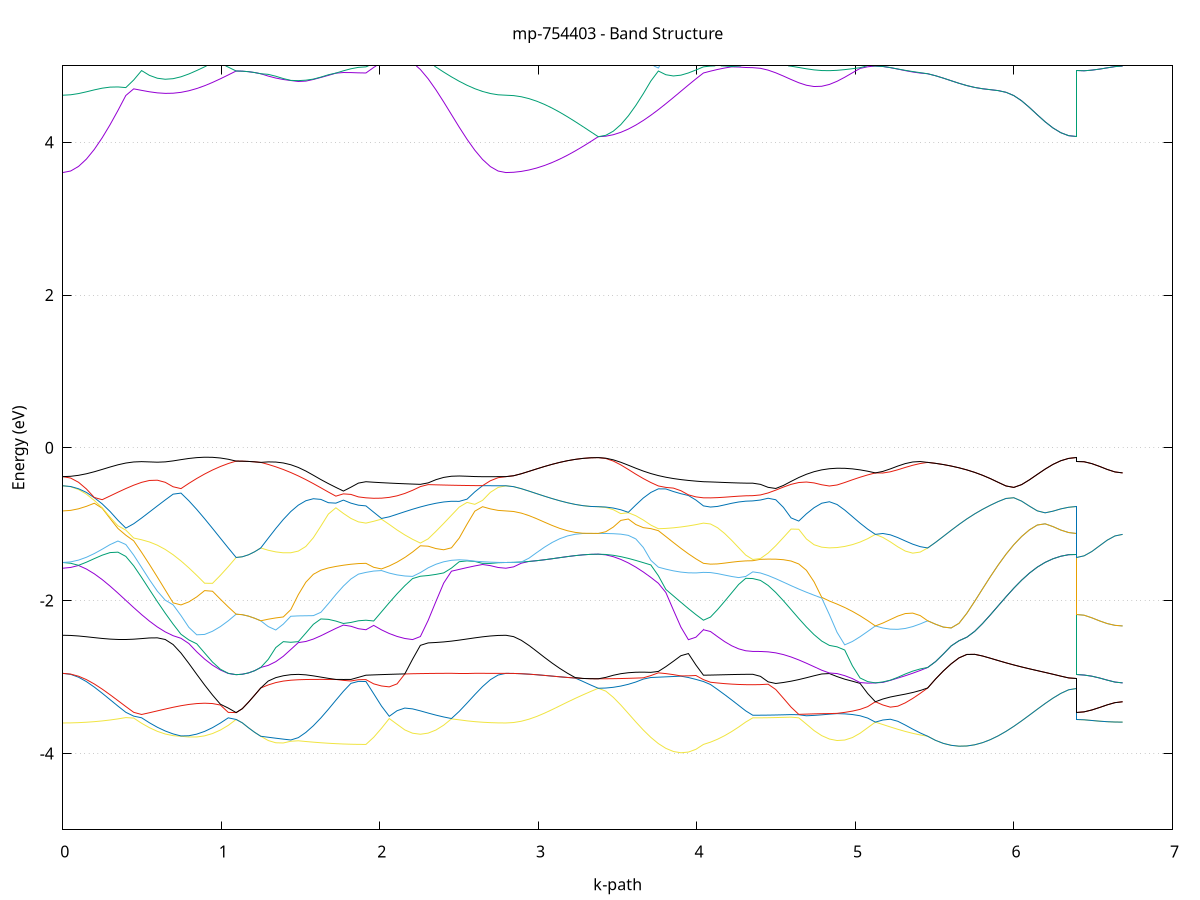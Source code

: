 set title 'mp-754403 - Band Structure'
set xlabel 'k-path'
set ylabel 'Energy (eV)'
set grid y
set yrange [-5:5]
set terminal png size 800,600
set output 'mp-754403_bands_gnuplot.png'
plot '-' using 1:2 with lines notitle, '-' using 1:2 with lines notitle, '-' using 1:2 with lines notitle, '-' using 1:2 with lines notitle, '-' using 1:2 with lines notitle, '-' using 1:2 with lines notitle, '-' using 1:2 with lines notitle, '-' using 1:2 with lines notitle, '-' using 1:2 with lines notitle, '-' using 1:2 with lines notitle, '-' using 1:2 with lines notitle, '-' using 1:2 with lines notitle, '-' using 1:2 with lines notitle, '-' using 1:2 with lines notitle, '-' using 1:2 with lines notitle, '-' using 1:2 with lines notitle, '-' using 1:2 with lines notitle, '-' using 1:2 with lines notitle, '-' using 1:2 with lines notitle, '-' using 1:2 with lines notitle, '-' using 1:2 with lines notitle, '-' using 1:2 with lines notitle, '-' using 1:2 with lines notitle, '-' using 1:2 with lines notitle, '-' using 1:2 with lines notitle, '-' using 1:2 with lines notitle, '-' using 1:2 with lines notitle, '-' using 1:2 with lines notitle, '-' using 1:2 with lines notitle, '-' using 1:2 with lines notitle, '-' using 1:2 with lines notitle, '-' using 1:2 with lines notitle, '-' using 1:2 with lines notitle, '-' using 1:2 with lines notitle, '-' using 1:2 with lines notitle, '-' using 1:2 with lines notitle, '-' using 1:2 with lines notitle, '-' using 1:2 with lines notitle, '-' using 1:2 with lines notitle, '-' using 1:2 with lines notitle, '-' using 1:2 with lines notitle, '-' using 1:2 with lines notitle, '-' using 1:2 with lines notitle, '-' using 1:2 with lines notitle, '-' using 1:2 with lines notitle, '-' using 1:2 with lines notitle, '-' using 1:2 with lines notitle, '-' using 1:2 with lines notitle
0.000000 -47.290502
0.049705 -47.290302
0.099409 -47.289902
0.149114 -47.289302
0.198819 -47.288402
0.248523 -47.287302
0.298228 -47.285902
0.347932 -47.284402
0.397637 -47.282602
0.447342 -47.280702
0.497046 -47.278602
0.546751 -47.276302
0.596456 -47.273902
0.646160 -47.271502
0.695865 -47.268902
0.745569 -47.266302
0.795274 -47.263702
0.844979 -47.261002
0.894683 -47.258402
0.944388 -47.255702
0.994093 -47.253202
1.043797 -47.250602
1.093502 -47.248202
1.093502 -47.248202
1.132299 -47.248202
1.171095 -47.248302
1.209892 -47.248402
1.248689 -47.248602
1.248689 -47.248602
1.296081 -47.250402
1.343473 -47.252202
1.390865 -47.254002
1.438257 -47.255702
1.485649 -47.257402
1.533041 -47.259002
1.580433 -47.260502
1.627825 -47.261802
1.675218 -47.263002
1.722610 -47.264002
1.770002 -47.264802
1.817394 -47.265402
1.864786 -47.265702
1.912178 -47.265802
1.912178 -47.265802
1.961231 -47.267302
2.010284 -47.268902
2.059337 -47.270602
2.108390 -47.272402
2.157443 -47.274202
2.206497 -47.276102
2.255550 -47.277902
2.304603 -47.279702
2.353656 -47.281502
2.402709 -47.283202
2.451762 -47.284802
2.500815 -47.286202
2.549869 -47.287402
2.598922 -47.288502
2.647975 -47.289302
2.697028 -47.290002
2.746081 -47.290302
2.795134 -47.290502
2.795134 -47.290502
2.843682 -47.290202
2.892230 -47.289302
2.940778 -47.287902
2.989326 -47.286002
3.037874 -47.283502
3.086422 -47.280702
3.134970 -47.277402
3.183518 -47.273702
3.232066 -47.269802
3.280614 -47.265602
3.329162 -47.261302
3.377710 -47.256902
3.377710 -47.256902
3.425102 -47.256902
3.472494 -47.257002
3.519886 -47.257202
3.567279 -47.257502
3.614671 -47.257902
3.662063 -47.258302
3.709455 -47.258902
3.756847 -47.259502
3.804239 -47.260302
3.851631 -47.261102
3.899023 -47.262102
3.946415 -47.263202
3.993807 -47.264502
4.041199 -47.265802
4.041199 -47.265802
4.085666 -47.266402
4.130134 -47.267102
4.174601 -47.267802
4.219069 -47.268402
4.263536 -47.268902
4.308004 -47.269202
4.352471 -47.269302
4.352471 -47.269302
4.400797 -47.269202
4.449124 -47.268802
4.497450 -47.268202
4.545777 -47.267402
4.594103 -47.266402
4.642430 -47.265202
4.690756 -47.263802
4.739082 -47.262202
4.787409 -47.260602
4.835735 -47.258902
4.884062 -47.257102
4.932388 -47.255302
4.980714 -47.253402
5.029041 -47.251602
5.077367 -47.249902
5.125694 -47.248202
5.125694 -47.248202
5.172843 -47.248902
5.219993 -47.249402
5.267143 -47.249702
5.314293 -47.249702
5.361442 -47.249602
5.408592 -47.249202
5.455742 -47.248602
5.455742 -47.248602
5.505127 -47.248902
5.554512 -47.249302
5.603897 -47.249702
5.653282 -47.250202
5.702667 -47.250802
5.752052 -47.251402
5.801437 -47.252002
5.850822 -47.252602
5.900207 -47.253202
5.949592 -47.253802
5.998977 -47.254402
6.048362 -47.254902
6.097747 -47.255402
6.147132 -47.255802
6.196517 -47.256202
6.245902 -47.256502
6.295287 -47.256702
6.344672 -47.256802
6.394057 -47.256902
6.394057 -47.248202
6.442605 -47.248202
6.491153 -47.248202
6.539701 -47.248202
6.588249 -47.248202
6.636797 -47.248202
6.685345 -47.248202
e
0.000000 -47.223002
0.049705 -47.223002
0.099409 -47.223202
0.149114 -47.223402
0.198819 -47.223702
0.248523 -47.224102
0.298228 -47.224602
0.347932 -47.225202
0.397637 -47.225902
0.447342 -47.226702
0.497046 -47.227602
0.546751 -47.228602
0.596456 -47.229802
0.646160 -47.231002
0.695865 -47.232502
0.745569 -47.234002
0.795274 -47.235702
0.844979 -47.237402
0.894683 -47.239402
0.944388 -47.241402
0.994093 -47.243602
1.043797 -47.245802
1.093502 -47.248202
1.093502 -47.248202
1.132299 -47.248202
1.171095 -47.248302
1.209892 -47.248402
1.248689 -47.248602
1.248689 -47.248602
1.296081 -47.247302
1.343473 -47.246002
1.390865 -47.244902
1.438257 -47.243902
1.485649 -47.243002
1.533041 -47.242302
1.580433 -47.241602
1.627825 -47.241002
1.675218 -47.240602
1.722610 -47.240202
1.770002 -47.240002
1.817394 -47.239802
1.864786 -47.239602
1.912178 -47.239602
1.912178 -47.239602
1.961231 -47.237802
2.010284 -47.236102
2.059337 -47.234402
2.108390 -47.232802
2.157443 -47.231402
2.206497 -47.230002
2.255550 -47.228802
2.304603 -47.227702
2.353656 -47.226702
2.402709 -47.225902
2.451762 -47.225202
2.500815 -47.224602
2.549869 -47.224102
2.598922 -47.223702
2.647975 -47.223402
2.697028 -47.223202
2.746081 -47.223002
2.795134 -47.223002
2.795134 -47.223002
2.843682 -47.223302
2.892230 -47.224202
2.940778 -47.225602
2.989326 -47.227602
3.037874 -47.230002
3.086422 -47.233002
3.134970 -47.236302
3.183518 -47.240002
3.232066 -47.244002
3.280614 -47.248102
3.329162 -47.252502
3.377710 -47.256902
3.377710 -47.256902
3.425102 -47.256802
3.472494 -47.256402
3.519886 -47.255802
3.567279 -47.255002
3.614671 -47.254002
3.662063 -47.252902
3.709455 -47.251502
3.756847 -47.250002
3.804239 -47.248402
3.851631 -47.246702
3.899023 -47.245002
3.946415 -47.243202
3.993807 -47.241402
4.041199 -47.239602
4.041199 -47.239602
4.085666 -47.238902
4.130134 -47.238102
4.174601 -47.237302
4.219069 -47.236602
4.263536 -47.236102
4.308004 -47.235802
4.352471 -47.235702
4.352471 -47.235702
4.400797 -47.235702
4.449124 -47.235802
4.497450 -47.236002
4.545777 -47.236302
4.594103 -47.236702
4.642430 -47.237202
4.690756 -47.237702
4.739082 -47.238402
4.787409 -47.239202
4.835735 -47.240202
4.884062 -47.241202
4.932388 -47.242402
4.980714 -47.243702
5.029041 -47.245102
5.077367 -47.246602
5.125694 -47.248202
5.125694 -47.248202
5.172843 -47.247502
5.219993 -47.247102
5.267143 -47.246902
5.314293 -47.246902
5.361442 -47.247202
5.408592 -47.247802
5.455742 -47.248602
5.455742 -47.248602
5.505127 -47.248902
5.554512 -47.249302
5.603897 -47.249702
5.653282 -47.250202
5.702667 -47.250802
5.752052 -47.251402
5.801437 -47.252002
5.850822 -47.252602
5.900207 -47.253202
5.949592 -47.253802
5.998977 -47.254402
6.048362 -47.254902
6.097747 -47.255402
6.147132 -47.255802
6.196517 -47.256202
6.245902 -47.256502
6.295287 -47.256702
6.344672 -47.256802
6.394057 -47.256902
6.394057 -47.248202
6.442605 -47.248202
6.491153 -47.248202
6.539701 -47.248202
6.588249 -47.248202
6.636797 -47.248202
6.685345 -47.248202
e
0.000000 -25.885802
0.049705 -25.885902
0.099409 -25.886102
0.149114 -25.886402
0.198819 -25.887002
0.248523 -25.887702
0.298228 -25.888502
0.347932 -25.889602
0.397637 -25.890802
0.447342 -25.892102
0.497046 -25.893402
0.546751 -25.894702
0.596456 -25.895702
0.646160 -25.896502
0.695865 -25.896602
0.745569 -25.896102
0.795274 -25.894702
0.844979 -25.892202
0.894683 -25.888402
0.944388 -25.883202
0.994093 -25.876402
1.043797 -25.867902
1.093502 -25.857602
1.093502 -25.857602
1.132299 -25.856902
1.171095 -25.854702
1.209892 -25.851102
1.248689 -25.846102
1.248689 -25.846102
1.296081 -25.848002
1.343473 -25.848702
1.390865 -25.848602
1.438257 -25.848102
1.485649 -25.847402
1.533041 -25.846802
1.580433 -25.846302
1.627825 -25.846002
1.675218 -25.845902
1.722610 -25.845902
1.770002 -25.845902
1.817394 -25.846002
1.864786 -25.846102
1.912178 -25.846102
1.912178 -25.846102
1.961231 -25.861702
2.010284 -25.874102
2.059337 -25.883502
2.108390 -25.889902
2.157443 -25.893902
2.206497 -25.895802
2.255550 -25.896102
2.304603 -25.895402
2.353656 -25.894002
2.402709 -25.892302
2.451762 -25.890602
2.500815 -25.889202
2.549869 -25.888002
2.598922 -25.887102
2.647975 -25.886502
2.697028 -25.886102
2.746081 -25.885902
2.795134 -25.885802
2.795134 -25.885802
2.843682 -25.883102
2.892230 -25.875002
2.940778 -25.861702
2.989326 -25.843402
3.037874 -25.820202
3.086422 -25.792602
3.134970 -25.760802
3.183518 -25.725502
3.232066 -25.687002
3.280614 -25.646102
3.329162 -25.603202
3.377710 -25.559202
3.377710 -25.559202
3.425102 -25.562802
3.472494 -25.572802
3.519886 -25.588102
3.567279 -25.607302
3.614671 -25.629602
3.662063 -25.654102
3.709455 -25.680102
3.756847 -25.706902
3.804239 -25.733702
3.851631 -25.759802
3.899023 -25.784602
3.946415 -25.807502
3.993807 -25.828202
4.041199 -25.846102
4.041199 -25.846102
4.085666 -25.851202
4.130134 -25.855302
4.174601 -25.858302
4.219069 -25.860302
4.263536 -25.861502
4.308004 -25.862002
4.352471 -25.862202
4.352471 -25.862202
4.400797 -25.862202
4.449124 -25.862302
4.497450 -25.862602
4.545777 -25.863002
4.594103 -25.863602
4.642430 -25.864402
4.690756 -25.865402
4.739082 -25.866602
4.787409 -25.867802
4.835735 -25.869002
4.884062 -25.869902
4.932388 -25.870102
4.980714 -25.869302
5.029041 -25.867202
5.077367 -25.863402
5.125694 -25.857602
5.125694 -25.857602
5.172843 -25.860002
5.219993 -25.861102
5.267143 -25.860702
5.314293 -25.859002
5.361442 -25.856002
5.408592 -25.851702
5.455742 -25.846102
5.455742 -25.846102
5.505127 -25.837702
5.554512 -25.827302
5.603897 -25.814902
5.653282 -25.800702
5.702667 -25.784902
5.752052 -25.767702
5.801437 -25.749302
5.850822 -25.730102
5.900207 -25.710302
5.949592 -25.690102
5.998977 -25.670002
6.048362 -25.650102
6.097747 -25.630902
6.147132 -25.612702
6.196517 -25.596102
6.245902 -25.581502
6.295287 -25.569802
6.344672 -25.562002
6.394057 -25.559202
6.394057 -25.857602
6.442605 -25.857602
6.491153 -25.857602
6.539701 -25.857602
6.588249 -25.857602
6.636797 -25.857602
6.685345 -25.857602
e
0.000000 -25.454502
0.049705 -25.456602
0.099409 -25.462902
0.149114 -25.473002
0.198819 -25.486602
0.248523 -25.503202
0.298228 -25.522302
0.347932 -25.543402
0.397637 -25.566102
0.447342 -25.590002
0.497046 -25.614602
0.546751 -25.639602
0.596456 -25.664502
0.646160 -25.689202
0.695865 -25.713202
0.745569 -25.736402
0.795274 -25.758402
0.844979 -25.779102
0.894683 -25.798302
0.944388 -25.815802
0.994093 -25.831502
1.043797 -25.845502
1.093502 -25.857602
1.093502 -25.857602
1.132299 -25.856902
1.171095 -25.854702
1.209892 -25.851102
1.248689 -25.846102
1.248689 -25.846102
1.296081 -25.832902
1.343473 -25.818702
1.390865 -25.804302
1.438257 -25.790302
1.485649 -25.777502
1.533041 -25.766402
1.580433 -25.757202
1.627825 -25.750002
1.675218 -25.744302
1.722610 -25.740102
1.770002 -25.737102
1.817394 -25.735102
1.864786 -25.733902
1.912178 -25.733602
1.912178 -25.733602
1.961231 -25.738102
2.010284 -25.738502
2.059337 -25.734502
2.108390 -25.726102
2.157443 -25.713602
2.206497 -25.697102
2.255550 -25.677202
2.304603 -25.654302
2.353656 -25.629202
2.402709 -25.602702
2.451762 -25.575602
2.500815 -25.548902
2.549869 -25.523602
2.598922 -25.500802
2.647975 -25.481602
2.697028 -25.466902
2.746081 -25.457602
2.795134 -25.454502
2.795134 -25.454502
2.843682 -25.455202
2.892230 -25.457302
2.940778 -25.460502
2.989326 -25.464302
3.037874 -25.468502
3.086422 -25.472702
3.134970 -25.476602
3.183518 -25.480102
3.232066 -25.482902
3.280614 -25.485002
3.329162 -25.514702
3.377710 -25.559202
3.377710 -25.559202
3.425102 -25.560802
3.472494 -25.565502
3.519886 -25.573302
3.567279 -25.584002
3.614671 -25.597402
3.662063 -25.613002
3.709455 -25.630102
3.756847 -25.648202
3.804239 -25.666402
3.851631 -25.684002
3.899023 -25.700102
3.946415 -25.714202
3.993807 -25.725502
4.041199 -25.733602
4.041199 -25.733602
4.085666 -25.736802
4.130134 -25.742002
4.174601 -25.748302
4.219069 -25.754702
4.263536 -25.760102
4.308004 -25.763802
4.352471 -25.765102
4.352471 -25.765102
4.400797 -25.765202
4.449124 -25.765602
4.497450 -25.766402
4.545777 -25.767602
4.594103 -25.769402
4.642430 -25.772102
4.690756 -25.775902
4.739082 -25.781202
4.787409 -25.788202
4.835735 -25.797002
4.884062 -25.807302
4.932388 -25.818502
4.980714 -25.829902
5.029041 -25.840602
5.077367 -25.850002
5.125694 -25.857602
5.125694 -25.857602
5.172843 -25.854802
5.219993 -25.852402
5.267143 -25.850502
5.314293 -25.848902
5.361442 -25.847602
5.408592 -25.846602
5.455742 -25.846102
5.455742 -25.846102
5.505127 -25.837702
5.554512 -25.827302
5.603897 -25.814902
5.653282 -25.800702
5.702667 -25.784902
5.752052 -25.767702
5.801437 -25.749302
5.850822 -25.730102
5.900207 -25.710302
5.949592 -25.690102
5.998977 -25.670002
6.048362 -25.650102
6.097747 -25.630902
6.147132 -25.612702
6.196517 -25.596102
6.245902 -25.581502
6.295287 -25.569802
6.344672 -25.562002
6.394057 -25.559202
6.394057 -25.857602
6.442605 -25.857602
6.491153 -25.857602
6.539701 -25.857602
6.588249 -25.857602
6.636797 -25.857602
6.685345 -25.857602
e
0.000000 -25.454502
0.049705 -25.455602
0.099409 -25.459002
0.149114 -25.464602
0.198819 -25.472202
0.248523 -25.481702
0.298228 -25.492702
0.347932 -25.505102
0.397637 -25.518602
0.447342 -25.532702
0.497046 -25.547302
0.546751 -25.562002
0.596456 -25.576402
0.646160 -25.590202
0.695865 -25.603102
0.745569 -25.614902
0.795274 -25.625302
0.844979 -25.634102
0.894683 -25.641102
0.944388 -25.646002
0.994093 -25.648902
1.043797 -25.649502
1.093502 -25.647902
1.093502 -25.647902
1.132299 -25.647302
1.171095 -25.645402
1.209892 -25.642302
1.248689 -25.638002
1.248689 -25.638002
1.296081 -25.634702
1.343473 -25.629102
1.390865 -25.621002
1.438257 -25.610302
1.485649 -25.596802
1.533041 -25.580702
1.580433 -25.562702
1.627825 -25.543502
1.675218 -25.525302
1.722610 -25.513702
1.770002 -25.504302
1.817394 -25.497602
1.864786 -25.493502
1.912178 -25.492102
1.912178 -25.492102
1.961231 -25.493602
2.010284 -25.494302
2.059337 -25.493902
2.108390 -25.492002
2.157443 -25.488502
2.206497 -25.483102
2.255550 -25.475702
2.304603 -25.466302
2.353656 -25.456702
2.402709 -25.456102
2.451762 -25.455602
2.500815 -25.455302
2.549869 -25.455002
2.598922 -25.454802
2.647975 -25.454602
2.697028 -25.454502
2.746081 -25.454502
2.795134 -25.454502
2.795134 -25.454502
2.843682 -25.455202
2.892230 -25.457302
2.940778 -25.460502
2.989326 -25.464302
3.037874 -25.468502
3.086422 -25.472702
3.134970 -25.476602
3.183518 -25.480102
3.232066 -25.482902
3.280614 -25.485002
3.329162 -25.486302
3.377710 -25.486702
3.377710 -25.486702
3.425102 -25.486602
3.472494 -25.486202
3.519886 -25.485502
3.567279 -25.484702
3.614671 -25.483502
3.662063 -25.482202
3.709455 -25.480702
3.756847 -25.479102
3.804239 -25.480802
3.851631 -25.482902
3.899023 -25.485302
3.946415 -25.487802
3.993807 -25.490102
4.041199 -25.492102
4.041199 -25.492102
4.085666 -25.491502
4.130134 -25.488802
4.174601 -25.484902
4.219069 -25.480802
4.263536 -25.477102
4.308004 -25.474702
4.352471 -25.473802
4.352471 -25.473802
4.400797 -25.475302
4.449124 -25.479902
4.497450 -25.489002
4.545777 -25.506202
4.594103 -25.526002
4.642430 -25.547402
4.690756 -25.568902
4.739082 -25.589402
4.787409 -25.607802
4.835735 -25.623202
4.884062 -25.635102
4.932388 -25.643402
4.980714 -25.648502
5.029041 -25.650702
5.077367 -25.650402
5.125694 -25.647802
5.125694 -25.647802
5.172843 -25.649202
5.219993 -25.650002
5.267143 -25.649902
5.314293 -25.648802
5.361442 -25.646502
5.408592 -25.642902
5.455742 -25.638002
5.455742 -25.638002
5.505127 -25.630902
5.554512 -25.622202
5.603897 -25.611902
5.653282 -25.600402
5.702667 -25.587902
5.752052 -25.574702
5.801437 -25.561102
5.850822 -25.547502
5.900207 -25.534202
5.949592 -25.521802
5.998977 -25.510702
6.048362 -25.501102
6.097747 -25.493602
6.147132 -25.488302
6.196517 -25.485302
6.245902 -25.484502
6.295287 -25.485002
6.344672 -25.486202
6.394057 -25.486702
6.394057 -25.647902
6.442605 -25.647902
6.491153 -25.647902
6.539701 -25.647902
6.588249 -25.647802
6.636797 -25.647802
6.685345 -25.647802
e
0.000000 -25.361802
0.049705 -25.363302
0.099409 -25.367702
0.149114 -25.374802
0.198819 -25.384602
0.248523 -25.396802
0.298228 -25.411102
0.347932 -25.427202
0.397637 -25.444802
0.447342 -25.463402
0.497046 -25.482602
0.546751 -25.502202
0.596456 -25.521702
0.646160 -25.540802
0.695865 -25.559102
0.745569 -25.576302
0.795274 -25.592202
0.844979 -25.606502
0.894683 -25.619002
0.944388 -25.629402
0.994093 -25.637802
1.043797 -25.644002
1.093502 -25.647902
1.093502 -25.647902
1.132299 -25.647302
1.171095 -25.645402
1.209892 -25.642302
1.248689 -25.638002
1.248689 -25.638002
1.296081 -25.631002
1.343473 -25.621902
1.390865 -25.610802
1.438257 -25.598002
1.485649 -25.583802
1.533041 -25.568802
1.580433 -25.553502
1.627825 -25.538802
1.675218 -25.524302
1.722610 -25.506302
1.770002 -25.490702
1.817394 -25.478502
1.864786 -25.470802
1.912178 -25.468102
1.912178 -25.468102
1.961231 -25.466302
2.010284 -25.464602
2.059337 -25.463102
2.108390 -25.461602
2.157443 -25.460302
2.206497 -25.459202
2.255550 -25.458202
2.304603 -25.457402
2.353656 -25.455102
2.402709 -25.442302
2.451762 -25.428502
2.500815 -25.414302
2.549869 -25.400502
2.598922 -25.387802
2.647975 -25.377002
2.697028 -25.368802
2.746081 -25.363602
2.795134 -25.361802
2.795134 -25.361802
2.843682 -25.361102
2.892230 -25.358902
2.940778 -25.355702
2.989326 -25.351702
3.037874 -25.347402
3.086422 -25.343102
3.134970 -25.347702
3.183518 -25.386302
3.232066 -25.427502
3.280614 -25.470602
3.329162 -25.486302
3.377710 -25.486702
3.377710 -25.486702
3.425102 -25.485802
3.472494 -25.483602
3.519886 -25.481102
3.567279 -25.479102
3.614671 -25.477902
3.662063 -25.477502
3.709455 -25.477902
3.756847 -25.479102
3.804239 -25.477402
3.851631 -25.475602
3.899023 -25.473702
3.946415 -25.471802
3.993807 -25.470002
4.041199 -25.468102
4.041199 -25.468102
4.085666 -25.467502
4.130134 -25.466702
4.174601 -25.466002
4.219069 -25.465302
4.263536 -25.464702
4.308004 -25.464402
4.352471 -25.464202
4.352471 -25.464202
4.400797 -25.467202
4.449124 -25.475702
4.497450 -25.487402
4.545777 -25.497702
4.594103 -25.510502
4.642430 -25.525302
4.690756 -25.541302
4.739082 -25.557902
4.787409 -25.574402
4.835735 -25.590002
4.884062 -25.604402
4.932388 -25.617002
4.980714 -25.627702
5.029041 -25.636502
5.077367 -25.643202
5.125694 -25.647802
5.125694 -25.647802
5.172843 -25.646002
5.219993 -25.644002
5.267143 -25.642002
5.314293 -25.640302
5.361442 -25.639002
5.408592 -25.638302
5.455742 -25.638002
5.455742 -25.638002
5.505127 -25.630902
5.554512 -25.622202
5.603897 -25.611902
5.653282 -25.600402
5.702667 -25.587902
5.752052 -25.574702
5.801437 -25.561102
5.850822 -25.547502
5.900207 -25.534202
5.949592 -25.521802
5.998977 -25.510702
6.048362 -25.501102
6.097747 -25.493602
6.147132 -25.488302
6.196517 -25.485302
6.245902 -25.484502
6.295287 -25.485002
6.344672 -25.486202
6.394057 -25.486702
6.394057 -25.647902
6.442605 -25.647902
6.491153 -25.647902
6.539701 -25.647902
6.588249 -25.647802
6.636797 -25.647802
6.685345 -25.647802
e
0.000000 -25.361802
0.049705 -25.362002
0.099409 -25.362602
0.149114 -25.363502
0.198819 -25.364602
0.248523 -25.365702
0.298228 -25.366802
0.347932 -25.367602
0.397637 -25.368002
0.447342 -25.367902
0.497046 -25.367002
0.546751 -25.365402
0.596456 -25.362802
0.646160 -25.359302
0.695865 -25.354802
0.745569 -25.349502
0.795274 -25.343302
0.844979 -25.336302
0.894683 -25.328602
0.944388 -25.320302
0.994093 -25.311602
1.043797 -25.302502
1.093502 -25.293202
1.093502 -25.293202
1.132299 -25.293302
1.171095 -25.293602
1.209892 -25.294102
1.248689 -25.294902
1.248689 -25.294902
1.296081 -25.301502
1.343473 -25.308002
1.390865 -25.314002
1.438257 -25.319602
1.485649 -25.324502
1.533041 -25.328702
1.580433 -25.332002
1.627825 -25.334402
1.675218 -25.335902
1.722610 -25.336602
1.770002 -25.336602
1.817394 -25.336302
1.864786 -25.336002
1.912178 -25.335902
1.912178 -25.335902
1.961231 -25.337302
2.010284 -25.338902
2.059337 -25.340502
2.108390 -25.342302
2.157443 -25.344202
2.206497 -25.346102
2.255550 -25.348102
2.304603 -25.350002
2.353656 -25.352002
2.402709 -25.353802
2.451762 -25.355502
2.500815 -25.357102
2.549869 -25.358502
2.598922 -25.359602
2.647975 -25.360602
2.697028 -25.361302
2.746081 -25.361702
2.795134 -25.361802
2.795134 -25.361802
2.843682 -25.361102
2.892230 -25.358902
2.940778 -25.355702
2.989326 -25.351702
3.037874 -25.347402
3.086422 -25.343102
3.134970 -25.339102
3.183518 -25.335502
3.232066 -25.332602
3.280614 -25.330402
3.329162 -25.329002
3.377710 -25.328602
3.377710 -25.328602
3.425102 -25.328602
3.472494 -25.328702
3.519886 -25.328802
3.567279 -25.329002
3.614671 -25.329202
3.662063 -25.329502
3.709455 -25.329902
3.756847 -25.330402
3.804239 -25.331002
3.851631 -25.331702
3.899023 -25.332502
3.946415 -25.333502
3.993807 -25.334602
4.041199 -25.335902
4.041199 -25.335902
4.085666 -25.336402
4.130134 -25.337002
4.174601 -25.337702
4.219069 -25.338302
4.263536 -25.338802
4.308004 -25.339102
4.352471 -25.339202
4.352471 -25.339202
4.400797 -25.339402
4.449124 -25.339802
4.497450 -25.340202
4.545777 -25.340202
4.594103 -25.339702
4.642430 -25.338402
4.690756 -25.336402
4.739082 -25.333502
4.787409 -25.330002
4.835735 -25.325802
4.884062 -25.321002
4.932388 -25.315902
4.980714 -25.310402
5.029041 -25.304802
5.077367 -25.299002
5.125694 -25.293202
5.125694 -25.293202
5.172843 -25.295502
5.219993 -25.297002
5.267143 -25.297902
5.314293 -25.298102
5.361442 -25.297602
5.408592 -25.296502
5.455742 -25.294902
5.455742 -25.294902
5.505127 -25.296102
5.554512 -25.297702
5.603897 -25.299502
5.653282 -25.301702
5.702667 -25.304102
5.752052 -25.306702
5.801437 -25.309602
5.850822 -25.312502
5.900207 -25.315502
5.949592 -25.318502
5.998977 -25.321202
6.048362 -25.323702
6.097747 -25.325702
6.147132 -25.327102
6.196517 -25.328002
6.245902 -25.328502
6.295287 -25.328602
6.344672 -25.328602
6.394057 -25.328602
6.394057 -25.293202
6.442605 -25.293202
6.491153 -25.293202
6.539701 -25.293202
6.588249 -25.293202
6.636797 -25.293202
6.685345 -25.293202
e
0.000000 -25.205702
0.049705 -25.205402
0.099409 -25.204602
0.149114 -25.203402
0.198819 -25.202202
0.248523 -25.201202
0.298228 -25.200602
0.347932 -25.200702
0.397637 -25.201502
0.447342 -25.203202
0.497046 -25.205802
0.546751 -25.209402
0.596456 -25.213802
0.646160 -25.219102
0.695865 -25.225202
0.745569 -25.232102
0.795274 -25.239602
0.844979 -25.247702
0.894683 -25.256302
0.944388 -25.265202
0.994093 -25.274402
1.043797 -25.283802
1.093502 -25.293202
1.093502 -25.293202
1.132299 -25.293302
1.171095 -25.293602
1.209892 -25.294102
1.248689 -25.294902
1.248689 -25.294902
1.296081 -25.289702
1.343473 -25.285002
1.390865 -25.280902
1.438257 -25.277302
1.485649 -25.274502
1.533041 -25.272402
1.580433 -25.271102
1.627825 -25.270602
1.675218 -25.270902
1.722610 -25.271802
1.770002 -25.273002
1.817394 -25.274302
1.864786 -25.275302
1.912178 -25.275702
1.912178 -25.275702
1.961231 -25.267302
2.010284 -25.258802
2.059337 -25.250502
2.108390 -25.242502
2.157443 -25.235002
2.206497 -25.228002
2.255550 -25.221702
2.304603 -25.216202
2.353656 -25.211502
2.402709 -25.207902
2.451762 -25.205302
2.500815 -25.203702
2.549869 -25.203002
2.598922 -25.203102
2.647975 -25.203802
2.697028 -25.204602
2.746081 -25.205402
2.795134 -25.205702
2.795134 -25.205702
2.843682 -25.208802
2.892230 -25.218202
2.940778 -25.233702
2.989326 -25.254902
3.037874 -25.281302
3.086422 -25.312402
3.134970 -25.339102
3.183518 -25.335502
3.232066 -25.332602
3.280614 -25.330402
3.329162 -25.329002
3.377710 -25.328602
3.377710 -25.328602
3.425102 -25.328602
3.472494 -25.328602
3.519886 -25.328402
3.567279 -25.327702
3.614671 -25.326302
3.662063 -25.324002
3.709455 -25.320802
3.756847 -25.316602
3.804239 -25.311402
3.851631 -25.305402
3.899023 -25.298702
3.946415 -25.291402
3.993807 -25.283702
4.041199 -25.275702
4.041199 -25.275702
4.085666 -25.273002
4.130134 -25.270502
4.174601 -25.268402
4.219069 -25.266702
4.263536 -25.265502
4.308004 -25.264802
4.352471 -25.264602
4.352471 -25.264602
4.400797 -25.264202
4.449124 -25.263002
4.497450 -25.261502
4.545777 -25.260002
4.594103 -25.258902
4.642430 -25.258402
4.690756 -25.258802
4.739082 -25.259902
4.787409 -25.262002
4.835735 -25.264702
4.884062 -25.268302
4.932388 -25.272402
4.980714 -25.277102
5.029041 -25.282202
5.077367 -25.287602
5.125694 -25.293202
5.125694 -25.293202
5.172843 -25.291002
5.219993 -25.289602
5.267143 -25.289002
5.314293 -25.289302
5.361442 -25.290402
5.408592 -25.292302
5.455742 -25.294902
5.455742 -25.294902
5.505127 -25.296102
5.554512 -25.297702
5.603897 -25.299502
5.653282 -25.301702
5.702667 -25.304102
5.752052 -25.306702
5.801437 -25.309602
5.850822 -25.312502
5.900207 -25.315502
5.949592 -25.318502
5.998977 -25.321202
6.048362 -25.323702
6.097747 -25.325702
6.147132 -25.327102
6.196517 -25.328002
6.245902 -25.328502
6.295287 -25.328602
6.344672 -25.328602
6.394057 -25.328602
6.394057 -25.293202
6.442605 -25.293202
6.491153 -25.293202
6.539701 -25.293202
6.588249 -25.293202
6.636797 -25.293202
6.685345 -25.293202
e
0.000000 -16.659502
0.049705 -16.654402
0.099409 -16.639402
0.149114 -16.614502
0.198819 -16.580502
0.248523 -16.537802
0.298228 -16.487002
0.347932 -16.429102
0.397637 -16.365102
0.447342 -16.296002
0.497046 -16.223002
0.546751 -16.147202
0.596456 -16.070002
0.646160 -15.992602
0.695865 -15.916602
0.745569 -15.843102
0.795274 -15.773402
0.844979 -15.708802
0.894683 -15.650202
0.944388 -15.598902
0.994093 -15.555502
1.043797 -15.521002
1.093502 -15.495802
1.093502 -15.495802
1.132299 -15.498102
1.171095 -15.505302
1.209892 -15.517102
1.248689 -15.533502
1.248689 -15.533502
1.296081 -15.569902
1.343473 -15.616502
1.390865 -15.672802
1.438257 -15.737202
1.485649 -15.807502
1.533041 -15.880402
1.580433 -15.953202
1.627825 -16.022902
1.675218 -16.086702
1.722610 -16.142302
1.770002 -16.187802
1.817394 -16.221402
1.864786 -16.242102
1.912178 -16.249102
1.912178 -16.249102
1.961231 -16.257102
2.010284 -16.266802
2.059337 -16.278502
2.108390 -16.292702
2.157443 -16.309402
2.206497 -16.329302
2.255550 -16.352402
2.304603 -16.379102
2.353656 -16.409302
2.402709 -16.442902
2.451762 -16.479102
2.500815 -16.516602
2.549869 -16.553702
2.598922 -16.588002
2.647975 -16.617502
2.697028 -16.640202
2.746081 -16.654502
2.795134 -16.659502
2.795134 -16.659502
2.843682 -16.655402
2.892230 -16.643402
2.940778 -16.623702
2.989326 -16.596902
3.037874 -16.563502
3.086422 -16.524502
3.134970 -16.480702
3.183518 -16.433302
3.232066 -16.383602
3.280614 -16.332802
3.329162 -16.282902
3.377710 -16.236302
3.377710 -16.236302
3.425102 -16.235702
3.472494 -16.234202
3.519886 -16.232302
3.567279 -16.230402
3.614671 -16.228802
3.662063 -16.228002
3.709455 -16.227802
3.756847 -16.228202
3.804239 -16.229302
3.851631 -16.231202
3.899023 -16.234002
3.946415 -16.237902
3.993807 -16.242902
4.041199 -16.249102
4.041199 -16.249102
4.085666 -16.252002
4.130134 -16.255702
4.174601 -16.259802
4.219069 -16.263502
4.263536 -16.266502
4.308004 -16.268402
4.352471 -16.269102
4.352471 -16.269102
4.400797 -16.261902
4.449124 -16.240502
4.497450 -16.205702
4.545777 -16.158802
4.594103 -16.101502
4.642430 -16.036002
4.690756 -15.964702
4.739082 -15.890602
4.787409 -15.816502
4.835735 -15.745802
4.884062 -15.681002
4.932388 -15.624502
4.980714 -15.577602
5.029041 -15.540902
5.077367 -15.513802
5.125694 -15.495702
5.125694 -15.495702
5.172843 -15.502102
5.219993 -15.508502
5.267143 -15.514602
5.314293 -15.520202
5.361442 -15.525202
5.408592 -15.529602
5.455742 -15.533502
5.455742 -15.533502
5.505127 -15.560402
5.554512 -15.593702
5.603897 -15.632502
5.653282 -15.676002
5.702667 -15.723302
5.752052 -15.773202
5.801437 -15.824902
5.850822 -15.877202
5.900207 -15.929102
5.949592 -15.979702
5.998977 -16.028002
6.048362 -16.072902
6.097747 -16.113802
6.147132 -16.149702
6.196517 -16.180002
6.245902 -16.204302
6.295287 -16.222002
6.344672 -16.232602
6.394057 -16.236302
6.394057 -15.495802
6.442605 -15.495702
6.491153 -15.495602
6.539701 -15.495702
6.588249 -15.495702
6.636797 -15.495702
6.685345 -15.495702
e
0.000000 -16.163402
0.049705 -16.159302
0.099409 -16.147102
0.149114 -16.127202
0.198819 -16.100002
0.248523 -16.066102
0.298228 -16.026302
0.347932 -15.981302
0.397637 -15.932302
0.447342 -15.880302
0.497046 -15.826602
0.546751 -15.772502
0.596456 -15.719302
0.646160 -15.668302
0.695865 -15.620902
0.745569 -15.578202
0.795274 -15.541602
0.844979 -15.512102
0.894683 -15.490502
0.944388 -15.477602
0.994093 -15.474002
1.043797 -15.480002
1.093502 -15.495802
1.093502 -15.495802
1.132299 -15.498102
1.171095 -15.505302
1.209892 -15.517102
1.248689 -15.533502
1.248689 -15.533502
1.296081 -15.537802
1.343473 -15.550602
1.390865 -15.573502
1.438257 -15.608002
1.485649 -15.653902
1.533041 -15.708902
1.580433 -15.769202
1.627825 -15.830402
1.675218 -15.888802
1.722610 -15.941002
1.770002 -15.984402
1.817394 -16.016802
1.864786 -16.036902
1.912178 -16.043702
1.912178 -16.043702
1.961231 -16.042102
2.010284 -16.041302
2.059337 -16.041002
2.108390 -16.041502
2.157443 -16.042602
2.206497 -16.044602
2.255550 -16.047402
2.304603 -16.051302
2.353656 -16.056402
2.402709 -16.063302
2.451762 -16.072202
2.500815 -16.083702
2.549869 -16.098102
2.598922 -16.115002
2.647975 -16.132702
2.697028 -16.148402
2.746081 -16.159402
2.795134 -16.163402
2.795134 -16.163402
2.843682 -16.162802
2.892230 -16.161402
2.940778 -16.159202
2.989326 -16.156202
3.037874 -16.152602
3.086422 -16.148902
3.134970 -16.146002
3.183518 -16.145502
3.232066 -16.150902
3.280614 -16.166902
3.329162 -16.196102
3.377710 -16.236302
3.377710 -16.236302
3.425102 -16.230302
3.472494 -16.212902
3.519886 -16.186202
3.567279 -16.154002
3.614671 -16.122502
3.662063 -16.097702
3.709455 -16.080702
3.756847 -16.069502
3.804239 -16.061802
3.851631 -16.056102
3.899023 -16.051802
3.946415 -16.048402
3.993807 -16.045702
4.041199 -16.043702
4.041199 -16.043702
4.085666 -16.043102
4.130134 -16.042602
4.174601 -16.042202
4.219069 -16.041802
4.263536 -16.041502
4.308004 -16.041302
4.352471 -16.041202
4.352471 -16.041202
4.400797 -16.034202
4.449124 -16.013202
4.497450 -15.979302
4.545777 -15.933902
4.594103 -15.879202
4.642430 -15.817902
4.690756 -15.753202
4.739082 -15.688902
4.787409 -15.629102
4.835735 -15.577502
4.884062 -15.537102
4.932388 -15.508602
4.980714 -15.491602
5.029041 -15.484402
5.077367 -15.486002
5.125694 -15.495702
5.125694 -15.495702
5.172843 -15.491002
5.219993 -15.489602
5.267143 -15.491502
5.314293 -15.496802
5.361442 -15.505602
5.408592 -15.517802
5.455742 -15.533502
5.455742 -15.533502
5.505127 -15.560402
5.554512 -15.593702
5.603897 -15.632502
5.653282 -15.676002
5.702667 -15.723302
5.752052 -15.773202
5.801437 -15.824902
5.850822 -15.877202
5.900207 -15.929102
5.949592 -15.979702
5.998977 -16.028002
6.048362 -16.072902
6.097747 -16.113802
6.147132 -16.149702
6.196517 -16.180002
6.245902 -16.204302
6.295287 -16.222002
6.344672 -16.232602
6.394057 -16.236302
6.394057 -15.495802
6.442605 -15.495702
6.491153 -15.495602
6.539701 -15.495702
6.588249 -15.495702
6.636797 -15.495702
6.685345 -15.495702
e
0.000000 -15.898302
0.049705 -15.894402
0.099409 -15.882902
0.149114 -15.864002
0.198819 -15.838102
0.248523 -15.805602
0.298228 -15.767002
0.347932 -15.723202
0.397637 -15.675002
0.447342 -15.623402
0.497046 -15.569302
0.546751 -15.513702
0.596456 -15.457802
0.646160 -15.402702
0.695865 -15.349702
0.745569 -15.299602
0.795274 -15.253602
0.844979 -15.212602
0.894683 -15.177602
0.944388 -15.149302
0.994093 -15.128302
1.043797 -15.114902
1.093502 -15.109502
1.093502 -15.109502
1.132299 -15.112302
1.171095 -15.121002
1.209892 -15.135402
1.248689 -15.155202
1.248689 -15.155202
1.296081 -15.181702
1.343473 -15.213402
1.390865 -15.246302
1.438257 -15.276502
1.485649 -15.301502
1.533041 -15.320402
1.580433 -15.334102
1.627825 -15.344002
1.675218 -15.351002
1.722610 -15.356102
1.770002 -15.359702
1.817394 -15.362002
1.864786 -15.363302
1.912178 -15.363802
1.912178 -15.363802
1.961231 -15.323602
2.010284 -15.298602
2.059337 -15.289702
2.108390 -15.297202
2.157443 -15.320402
2.206497 -15.359102
2.255550 -15.411002
2.304603 -15.467402
2.353656 -15.533202
2.402709 -15.601702
2.451762 -15.669202
2.500815 -15.731802
2.549869 -15.786102
2.598922 -15.829502
2.647975 -15.861402
2.697028 -15.882602
2.746081 -15.894502
2.795134 -15.898302
2.795134 -15.898302
2.843682 -15.899602
2.892230 -15.903402
2.940778 -15.909702
2.989326 -15.918402
3.037874 -15.929102
3.086422 -15.941302
3.134970 -15.954602
3.183518 -15.968402
3.232066 -15.986302
3.280614 -16.006302
3.329162 -16.014802
3.377710 -16.013602
3.377710 -16.013602
3.425102 -16.012202
3.472494 -16.007502
3.519886 -15.998302
3.567279 -15.981702
3.614671 -15.952902
3.662063 -15.908202
3.709455 -15.848202
3.756847 -15.777602
3.804239 -15.701302
3.851631 -15.623702
3.899023 -15.548102
3.946415 -15.477802
3.993807 -15.415502
4.041199 -15.363802
4.041199 -15.363802
4.085666 -15.349102
4.130134 -15.335502
4.174601 -15.323602
4.219069 -15.313902
4.263536 -15.306602
4.308004 -15.302102
4.352471 -15.300602
4.352471 -15.300602
4.400797 -15.300202
4.449124 -15.298902
4.497450 -15.296702
4.545777 -15.293302
4.594103 -15.288602
4.642430 -15.282202
4.690756 -15.273602
4.739082 -15.261902
4.787409 -15.246302
4.835735 -15.226302
4.884062 -15.202002
4.932388 -15.175402
4.980714 -15.149902
5.029041 -15.128902
5.077367 -15.115002
5.125694 -15.109402
5.125694 -15.109402
5.172843 -15.110902
5.219993 -15.114102
5.267143 -15.118902
5.314293 -15.125602
5.361442 -15.133802
5.408592 -15.143802
5.455742 -15.155202
5.455742 -15.155202
5.505127 -15.187902
5.554512 -15.228302
5.603897 -15.275602
5.653282 -15.328602
5.702667 -15.386202
5.752052 -15.447302
5.801437 -15.510502
5.850822 -15.574602
5.900207 -15.638302
5.949592 -15.700302
5.998977 -15.759402
6.048362 -15.814502
6.097747 -15.864402
6.147132 -15.908202
6.196517 -15.945302
6.245902 -15.974802
6.295287 -15.996202
6.344672 -16.009202
6.394057 -16.013602
6.394057 -15.109502
6.442605 -15.109402
6.491153 -15.109402
6.539701 -15.109402
6.588249 -15.109502
6.636797 -15.109502
6.685345 -15.109402
e
0.000000 -15.801102
0.049705 -15.797802
0.099409 -15.787802
0.149114 -15.771302
0.198819 -15.748602
0.248523 -15.720102
0.298228 -15.686302
0.347932 -15.647802
0.397637 -15.605602
0.447342 -15.560002
0.497046 -15.512102
0.546751 -15.462902
0.596456 -15.413402
0.646160 -15.364402
0.695865 -15.317002
0.745569 -15.272402
0.795274 -15.231402
0.844979 -15.195102
0.894683 -15.164202
0.944388 -15.139602
0.994093 -15.122102
1.043797 -15.111902
1.093502 -15.109502
1.093502 -15.109502
1.132299 -15.112302
1.171095 -15.121002
1.209892 -15.135402
1.248689 -15.155202
1.248689 -15.155202
1.296081 -15.172302
1.343473 -15.190502
1.390865 -15.208002
1.438257 -15.223602
1.485649 -15.236902
1.533041 -15.247902
1.580433 -15.257102
1.627825 -15.264502
1.675218 -15.270402
1.722610 -15.275002
1.770002 -15.278602
1.817394 -15.281002
1.864786 -15.282502
1.912178 -15.283002
1.912178 -15.283002
1.961231 -15.259602
2.010284 -15.251502
2.059337 -15.258802
2.108390 -15.280402
2.157443 -15.314702
2.206497 -15.358102
2.255550 -15.408002
2.304603 -15.467202
2.353656 -15.524502
2.402709 -15.580202
2.451762 -15.631702
2.500815 -15.677302
2.549869 -15.716002
2.598922 -15.747202
2.647975 -15.771102
2.697028 -15.788002
2.746081 -15.797902
2.795134 -15.801102
2.795134 -15.801102
2.843682 -15.804002
2.892230 -15.812202
2.940778 -15.825902
2.989326 -15.844802
3.037874 -15.868402
3.086422 -15.896102
3.134970 -15.926702
3.183518 -15.958002
3.232066 -15.982202
3.280614 -15.995102
3.329162 -16.006102
3.377710 -16.013602
3.377710 -16.013602
3.425102 -16.006902
3.472494 -15.987002
3.519886 -15.954102
3.567279 -15.909002
3.614671 -15.853002
3.662063 -15.788402
3.709455 -15.717502
3.756847 -15.642902
3.804239 -15.567802
3.851631 -15.495102
3.899023 -15.427702
3.946415 -15.368402
3.993807 -15.319602
4.041199 -15.283002
4.041199 -15.283002
4.085666 -15.273702
4.130134 -15.265702
4.174601 -15.259002
4.219069 -15.253702
4.263536 -15.249802
4.308004 -15.247402
4.352471 -15.246602
4.352471 -15.246602
4.400797 -15.246102
4.449124 -15.244502
4.497450 -15.241802
4.545777 -15.238002
4.594103 -15.232802
4.642430 -15.226402
4.690756 -15.218402
4.739082 -15.208702
4.787409 -15.197102
4.835735 -15.183502
4.884062 -15.168202
4.932388 -15.151702
4.980714 -15.135402
5.029041 -15.121402
5.077367 -15.112102
5.125694 -15.109402
5.125694 -15.109402
5.172843 -15.109802
5.219993 -15.112102
5.267143 -15.116402
5.314293 -15.122902
5.361442 -15.131702
5.408592 -15.142502
5.455742 -15.155202
5.455742 -15.155202
5.505127 -15.187902
5.554512 -15.228302
5.603897 -15.275602
5.653282 -15.328602
5.702667 -15.386202
5.752052 -15.447302
5.801437 -15.510502
5.850822 -15.574602
5.900207 -15.638302
5.949592 -15.700302
5.998977 -15.759402
6.048362 -15.814502
6.097747 -15.864402
6.147132 -15.908202
6.196517 -15.945302
6.245902 -15.974802
6.295287 -15.996202
6.344672 -16.009202
6.394057 -16.013602
6.394057 -15.109502
6.442605 -15.109402
6.491153 -15.109402
6.539701 -15.109402
6.588249 -15.109502
6.636797 -15.109502
6.685345 -15.109402
e
0.000000 -3.601702
0.049705 -3.600702
0.099409 -3.597502
0.149114 -3.592202
0.198819 -3.584702
0.248523 -3.575002
0.298228 -3.562902
0.347932 -3.548402
0.397637 -3.531402
0.447342 -3.537702
0.497046 -3.605602
0.546751 -3.663902
0.596456 -3.711202
0.646160 -3.746202
0.695865 -3.768002
0.745569 -3.775802
0.795274 -3.785402
0.844979 -3.785202
0.894683 -3.770402
0.944388 -3.740302
0.994093 -3.694602
1.043797 -3.633102
1.093502 -3.555802
1.093502 -3.555802
1.132299 -3.599902
1.171095 -3.664202
1.209892 -3.723702
1.248689 -3.775602
1.248689 -3.775602
1.296081 -3.831802
1.343473 -3.861102
1.390865 -3.863802
1.438257 -3.840902
1.485649 -3.835002
1.533041 -3.844502
1.580433 -3.853102
1.627825 -3.860702
1.675218 -3.867302
1.722610 -3.872702
1.770002 -3.877102
1.817394 -3.880202
1.864786 -3.882102
1.912178 -3.882702
1.912178 -3.882702
1.961231 -3.789102
2.010284 -3.671902
2.059337 -3.544102
2.108390 -3.618702
2.157443 -3.692602
2.206497 -3.735902
2.255550 -3.749402
2.304603 -3.734802
2.353656 -3.694202
2.402709 -3.630702
2.451762 -3.547802
2.500815 -3.560602
2.549869 -3.574102
2.598922 -3.584502
2.647975 -3.592302
2.697028 -3.597602
2.746081 -3.600702
2.795134 -3.601702
2.795134 -3.601702
2.843682 -3.596002
2.892230 -3.579202
2.940778 -3.552302
2.989326 -3.516702
3.037874 -3.474202
3.086422 -3.427202
3.134970 -3.377902
3.183518 -3.328402
3.232066 -3.280302
3.280614 -3.234402
3.329162 -3.190502
3.377710 -3.147602
3.377710 -3.147602
3.425102 -3.184902
3.472494 -3.266002
3.519886 -3.366802
3.567279 -3.476802
3.614671 -3.588102
3.662063 -3.694502
3.709455 -3.790502
3.756847 -3.871702
3.804239 -3.934202
3.851631 -3.975202
3.899023 -3.992002
3.946415 -3.982802
3.993807 -3.946502
4.041199 -3.882702
4.041199 -3.882702
4.085666 -3.852902
4.130134 -3.814702
4.174601 -3.768402
4.219069 -3.714702
4.263536 -3.654602
4.308004 -3.589702
4.352471 -3.535002
4.352471 -3.535002
4.400797 -3.534602
4.449124 -3.533202
4.497450 -3.531002
4.545777 -3.528202
4.594103 -3.525502
4.642430 -3.534402
4.690756 -3.617002
4.739082 -3.701502
4.787409 -3.767802
4.835735 -3.812002
4.884062 -3.831702
4.932388 -3.825302
4.980714 -3.792902
5.029041 -3.736602
5.077367 -3.663702
5.125694 -3.590802
5.125694 -3.590802
5.172843 -3.622102
5.219993 -3.653902
5.267143 -3.684502
5.314293 -3.712702
5.361442 -3.737502
5.408592 -3.758602
5.455742 -3.775602
5.455742 -3.775602
5.505127 -3.829402
5.554512 -3.869102
5.603897 -3.894402
5.653282 -3.905702
5.702667 -3.903202
5.752052 -3.887602
5.801437 -3.859702
5.850822 -3.820302
5.900207 -3.770702
5.949592 -3.712102
5.998977 -3.646002
6.048362 -3.574202
6.097747 -3.498802
6.147132 -3.422202
6.196517 -3.347202
6.245902 -3.276902
6.295287 -3.215002
6.344672 -3.167602
6.394057 -3.147602
6.394057 -3.555802
6.442605 -3.560202
6.491153 -3.569302
6.539701 -3.578302
6.588249 -3.585202
6.636797 -3.589402
6.685345 -3.590802
e
0.000000 -2.952402
0.049705 -2.965502
0.099409 -3.003002
0.149114 -3.060502
0.198819 -3.132102
0.248523 -3.212402
0.298228 -3.296602
0.347932 -3.380902
0.397637 -3.462202
0.447342 -3.512202
0.497046 -3.534002
0.546751 -3.599702
0.596456 -3.657802
0.646160 -3.706702
0.695865 -3.745102
0.745569 -3.771702
0.795274 -3.769102
0.844979 -3.747802
0.894683 -3.712102
0.944388 -3.663102
0.994093 -3.602702
1.043797 -3.534702
1.093502 -3.555802
1.093502 -3.555802
1.132299 -3.599902
1.171095 -3.664202
1.209892 -3.723702
1.248689 -3.775602
1.248689 -3.775602
1.296081 -3.788702
1.343473 -3.801302
1.390865 -3.813302
1.438257 -3.824602
1.485649 -3.794002
1.533041 -3.725602
1.580433 -3.638502
1.627825 -3.536102
1.675218 -3.422802
1.722610 -3.304102
1.770002 -3.187302
1.817394 -3.083502
1.864786 -3.057602
1.912178 -3.059302
1.912178 -3.059302
1.961231 -3.219102
2.010284 -3.380302
2.059337 -3.514302
2.108390 -3.441702
2.157443 -3.406602
2.206497 -3.417502
2.255550 -3.443302
2.304603 -3.472002
2.353656 -3.499202
2.402709 -3.523302
2.451762 -3.543802
2.500815 -3.449702
2.549869 -3.341802
2.598922 -3.230802
2.647975 -3.125102
2.697028 -3.035502
2.746081 -2.974302
2.795134 -2.952402
2.795134 -2.952402
2.843682 -2.953602
2.892230 -2.957202
2.940778 -2.963002
2.989326 -2.970402
3.037874 -2.979102
3.086422 -2.988302
3.134970 -2.997502
3.183518 -3.006002
3.232066 -3.013302
3.280614 -3.058002
3.329162 -3.104102
3.377710 -3.147602
3.377710 -3.147602
3.425102 -3.144502
3.472494 -3.134902
3.519886 -3.118702
3.567279 -3.095702
3.614671 -3.065502
3.662063 -3.027502
3.709455 -3.006702
3.756847 -3.002402
3.804239 -2.998002
3.851631 -2.993502
3.899023 -2.989102
3.946415 -3.006902
3.993807 -3.031502
4.041199 -3.059302
4.041199 -3.059302
4.085666 -3.098202
4.130134 -3.163102
4.174601 -3.230402
4.219069 -3.300102
4.263536 -3.371702
4.308004 -3.443502
4.352471 -3.500502
4.352471 -3.500502
4.400797 -3.500102
4.449124 -3.499102
4.497450 -3.497302
4.545777 -3.495002
4.594103 -3.492202
4.642430 -3.494002
4.690756 -3.507602
4.739082 -3.502602
4.787409 -3.495302
4.835735 -3.486502
4.884062 -3.479302
4.932388 -3.482802
4.980714 -3.491102
5.029041 -3.507402
5.077367 -3.537802
5.125694 -3.590802
5.125694 -3.590802
5.172843 -3.563102
5.219993 -3.552802
5.267143 -3.579602
5.314293 -3.629102
5.361442 -3.682502
5.408592 -3.732302
5.455742 -3.775602
5.455742 -3.775602
5.505127 -3.829402
5.554512 -3.869102
5.603897 -3.894402
5.653282 -3.905702
5.702667 -3.903202
5.752052 -3.887602
5.801437 -3.859702
5.850822 -3.820302
5.900207 -3.770702
5.949592 -3.712102
5.998977 -3.646002
6.048362 -3.574202
6.097747 -3.498802
6.147132 -3.422202
6.196517 -3.347202
6.245902 -3.276902
6.295287 -3.215002
6.344672 -3.167602
6.394057 -3.147602
6.394057 -3.555802
6.442605 -3.560202
6.491153 -3.569302
6.539701 -3.578302
6.588249 -3.585202
6.636797 -3.589402
6.685345 -3.590802
e
0.000000 -2.952402
0.049705 -2.961902
0.099409 -2.989802
0.149114 -3.034002
0.198819 -3.091302
0.248523 -3.158502
0.298228 -3.232202
0.347932 -3.309202
0.397637 -3.386702
0.447342 -3.462402
0.497046 -3.490802
0.546751 -3.467702
0.596456 -3.443602
0.646160 -3.419502
0.695865 -3.396402
0.745569 -3.375902
0.795274 -3.359302
0.844979 -3.347902
0.894683 -3.343102
0.944388 -3.347702
0.994093 -3.367002
1.043797 -3.463302
1.093502 -3.466002
1.093502 -3.466002
1.132299 -3.414902
1.171095 -3.330302
1.209892 -3.238202
1.248689 -3.143802
1.248689 -3.143802
1.296081 -3.104002
1.343473 -3.073302
1.390865 -3.053502
1.438257 -3.042102
1.485649 -3.036002
1.533041 -3.033002
1.580433 -3.031702
1.627825 -3.031402
1.675218 -3.031602
1.722610 -3.032202
1.770002 -3.043902
1.817394 -3.052502
1.864786 -3.035302
1.912178 -3.034502
1.912178 -3.034502
1.961231 -3.089802
2.010284 -3.117402
2.059337 -3.129302
2.108390 -3.090202
2.157443 -2.960402
2.206497 -2.957302
2.255550 -2.955402
2.304603 -2.953902
2.353656 -2.952802
2.402709 -2.952102
2.451762 -2.951702
2.500815 -2.951602
2.549869 -2.951602
2.598922 -2.951802
2.647975 -2.952002
2.697028 -2.952202
2.746081 -2.952302
2.795134 -2.952402
2.795134 -2.952402
2.843682 -2.953602
2.892230 -2.957202
2.940778 -2.963002
2.989326 -2.970402
3.037874 -2.979102
3.086422 -2.988302
3.134970 -2.997502
3.183518 -3.006002
3.232066 -3.013302
3.280614 -3.018902
3.329162 -3.022302
3.377710 -3.023502
3.377710 -3.023502
3.425102 -3.023102
3.472494 -3.022002
3.519886 -3.020102
3.567279 -3.017502
3.614671 -3.014302
3.662063 -3.010702
3.709455 -2.981502
3.756847 -2.945602
3.804239 -2.955502
3.851631 -2.968902
3.899023 -2.986002
3.946415 -2.984702
3.993807 -2.980502
4.041199 -3.034502
4.041199 -3.034502
4.085666 -3.068602
4.130134 -3.078302
4.174601 -3.086702
4.219069 -3.093202
4.263536 -3.097802
4.308004 -3.100402
4.352471 -3.101302
4.352471 -3.101302
4.400797 -3.099502
4.449124 -3.094102
4.497450 -3.163902
4.545777 -3.278402
4.594103 -3.394902
4.642430 -3.489102
4.690756 -3.485802
4.739082 -3.482702
4.787409 -3.480202
4.835735 -3.478802
4.884062 -3.476002
4.932388 -3.463102
4.980714 -3.446602
5.029041 -3.423802
5.077367 -3.387902
5.125694 -3.324002
5.125694 -3.324002
5.172843 -3.366102
5.219993 -3.394702
5.267143 -3.382102
5.314293 -3.338502
5.361442 -3.280502
5.408592 -3.214502
5.455742 -3.143802
5.455742 -3.143802
5.505127 -3.027102
5.554512 -2.921002
5.603897 -2.827502
5.653282 -2.749802
5.702667 -2.705002
5.752052 -2.703202
5.801437 -2.724902
5.850822 -2.754102
5.900207 -2.784702
5.949592 -2.814402
5.998977 -2.842302
6.048362 -2.868502
6.097747 -2.893102
6.147132 -2.916702
6.196517 -2.940002
6.245902 -2.963902
6.295287 -2.988602
6.344672 -3.011902
6.394057 -3.023502
6.394057 -3.466002
6.442605 -3.456302
6.491153 -3.431902
6.539701 -3.399402
6.588249 -3.364802
6.636797 -3.335902
6.685345 -3.324002
e
0.000000 -2.453802
0.049705 -2.456202
0.099409 -2.463202
0.149114 -2.473302
0.198819 -2.484602
0.248523 -2.495402
0.298228 -2.503902
0.347932 -2.508702
0.397637 -2.509202
0.447342 -2.505002
0.497046 -2.497302
0.546751 -2.488902
0.596456 -2.487402
0.646160 -2.509002
0.695865 -2.575002
0.745569 -2.686502
0.795274 -2.822502
0.844979 -2.965102
0.894683 -3.104702
0.944388 -3.236102
0.994093 -3.356302
1.043797 -3.406802
1.093502 -3.466002
1.093502 -3.466002
1.132299 -3.414902
1.171095 -3.330302
1.209892 -3.238202
1.248689 -3.143802
1.248689 -3.143802
1.296081 -3.052702
1.343473 -3.008502
1.390865 -2.983802
1.438257 -2.969602
1.485649 -2.965702
1.533041 -2.971802
1.580433 -2.985002
1.627825 -3.001302
1.675218 -3.017602
1.722610 -3.032002
1.770002 -3.032402
1.817394 -3.032202
1.864786 -3.004502
1.912178 -2.976502
1.912178 -2.976502
1.961231 -2.972502
2.010284 -2.968802
2.059337 -2.965402
2.108390 -2.962302
2.157443 -2.959602
2.206497 -2.766702
2.255550 -2.585802
2.304603 -2.553802
2.353656 -2.548202
2.402709 -2.540902
2.451762 -2.530402
2.500815 -2.517202
2.549869 -2.502502
2.598922 -2.487702
2.647975 -2.474102
2.697028 -2.463202
2.746081 -2.456202
2.795134 -2.453802
2.795134 -2.453802
2.843682 -2.471502
2.892230 -2.519602
2.940778 -2.587102
2.989326 -2.663702
3.037874 -2.742102
3.086422 -2.817502
3.134970 -2.887502
3.183518 -2.950802
3.232066 -3.007302
3.280614 -3.018902
3.329162 -3.022302
3.377710 -3.023502
3.377710 -3.023502
3.425102 -3.005102
3.472494 -2.977402
3.519886 -2.956802
3.567279 -2.944102
3.614671 -2.937702
3.662063 -2.936402
3.709455 -2.939202
3.756847 -2.927202
3.804239 -2.864402
3.851631 -2.794102
3.899023 -2.721302
3.946415 -2.693202
3.993807 -2.843002
4.041199 -2.976502
4.041199 -2.976502
4.085666 -2.974902
4.130134 -2.972802
4.174601 -2.970502
4.219069 -2.968202
4.263536 -2.966302
4.308004 -2.965102
4.352471 -2.964602
4.352471 -2.964602
4.400797 -2.991402
4.449124 -3.063302
4.497450 -3.084902
4.545777 -3.071902
4.594103 -3.054902
4.642430 -3.034002
4.690756 -3.009702
4.739082 -2.983802
4.787409 -2.960402
4.835735 -2.955002
4.884062 -2.994702
4.932388 -3.028602
4.980714 -3.055002
5.029041 -3.083302
5.077367 -3.216202
5.125694 -3.324002
5.125694 -3.324002
5.172843 -3.288402
5.219993 -3.262102
5.267143 -3.242702
5.314293 -3.224402
5.361442 -3.202902
5.408592 -3.176302
5.455742 -3.143802
5.455742 -3.143802
5.505127 -3.027102
5.554512 -2.921002
5.603897 -2.827502
5.653282 -2.749802
5.702667 -2.705002
5.752052 -2.703202
5.801437 -2.724902
5.850822 -2.754102
5.900207 -2.784702
5.949592 -2.814402
5.998977 -2.842302
6.048362 -2.868502
6.097747 -2.893102
6.147132 -2.916702
6.196517 -2.940002
6.245902 -2.963902
6.295287 -2.988602
6.344672 -3.011902
6.394057 -3.023502
6.394057 -3.466002
6.442605 -3.456302
6.491153 -3.431902
6.539701 -3.399402
6.588249 -3.364802
6.636797 -3.335902
6.685345 -3.324002
e
0.000000 -1.576002
0.049705 -1.566002
0.099409 -1.539902
0.149114 -1.586802
0.198819 -1.649402
0.248523 -1.724802
0.298228 -1.810002
0.347932 -1.901702
0.397637 -1.996602
0.447342 -2.091502
0.497046 -2.183302
0.546751 -2.268802
0.596456 -2.345102
0.646160 -2.409402
0.695865 -2.459402
0.745569 -2.493402
0.795274 -2.561902
0.844979 -2.670602
0.894683 -2.765502
0.944388 -2.845402
0.994093 -2.908402
1.043797 -2.953902
1.093502 -2.969502
1.093502 -2.969502
1.132299 -2.963902
1.171095 -2.946802
1.209892 -2.917702
1.248689 -2.875202
1.248689 -2.875202
1.296081 -2.848002
1.343473 -2.799402
1.390865 -2.728802
1.438257 -2.639802
1.485649 -2.549902
1.533041 -2.535202
1.580433 -2.503502
1.627825 -2.460402
1.675218 -2.411902
1.722610 -2.363702
1.770002 -2.320302
1.817394 -2.335702
1.864786 -2.367802
1.912178 -2.381402
1.912178 -2.381402
1.961231 -2.324402
2.010284 -2.382802
2.059337 -2.431002
2.108390 -2.468702
2.157443 -2.495902
2.206497 -2.510202
2.255550 -2.470602
2.304603 -2.259302
2.353656 -2.011602
2.402709 -1.770802
2.451762 -1.615002
2.500815 -1.591302
2.549869 -1.567802
2.598922 -1.546002
2.647975 -1.527302
2.697028 -1.542302
2.746081 -1.566502
2.795134 -1.576002
2.795134 -1.576002
2.843682 -1.558302
2.892230 -1.510502
2.940778 -1.487502
2.989326 -1.477502
3.037874 -1.465502
3.086422 -1.452002
3.134970 -1.437702
3.183518 -1.423802
3.232066 -1.411202
3.280614 -1.401002
3.329162 -1.394502
3.377710 -1.392202
3.377710 -1.392202
3.425102 -1.401002
3.472494 -1.424902
3.519886 -1.460602
3.567279 -1.506502
3.614671 -1.561702
3.662063 -1.625402
3.709455 -1.696302
3.756847 -1.773102
3.804239 -1.894602
3.851631 -2.123202
3.899023 -2.346802
3.946415 -2.511702
3.993807 -2.479002
4.041199 -2.381302
4.041199 -2.381402
4.085666 -2.404702
4.130134 -2.471802
4.174601 -2.536502
4.219069 -2.590902
4.263536 -2.631602
4.308004 -2.656702
4.352471 -2.665202
4.352471 -2.665202
4.400797 -2.665902
4.449124 -2.670802
4.497450 -2.684002
4.545777 -2.706702
4.594103 -2.738002
4.642430 -2.776302
4.690756 -2.819402
4.739082 -2.865202
4.787409 -2.911202
4.835735 -2.947502
4.884062 -2.954902
4.932388 -2.982502
4.980714 -3.020902
5.029041 -3.072702
5.077367 -3.080502
5.125694 -3.077102
5.125694 -3.077102
5.172843 -3.071002
5.219993 -3.044202
5.267143 -3.014402
5.314293 -2.983802
5.361442 -2.950602
5.408592 -2.914702
5.455742 -2.875202
5.455742 -2.875202
5.505127 -2.799102
5.554512 -2.699002
5.603897 -2.593302
5.653282 -2.525402
5.702667 -2.479202
5.752052 -2.402702
5.801437 -2.300902
5.850822 -2.187202
5.900207 -2.069002
5.949592 -1.951002
5.998977 -1.837502
6.048362 -1.732602
6.097747 -1.639902
6.147132 -1.561802
6.196517 -1.499602
6.245902 -1.452502
6.295287 -1.419302
6.344672 -1.399102
6.394057 -1.392202
6.394057 -2.969502
6.442605 -2.974602
6.491153 -2.989402
6.539701 -3.012802
6.588249 -3.040902
6.636797 -3.066302
6.685345 -3.077102
e
0.000000 -1.501002
0.049705 -1.510902
0.099409 -1.538002
0.149114 -1.497202
0.198819 -1.450402
0.248523 -1.405302
0.298228 -1.371402
0.347932 -1.365902
0.397637 -1.421502
0.447342 -1.544402
0.497046 -1.696602
0.546751 -1.855702
0.596456 -2.013002
0.646160 -2.164402
0.695865 -2.307502
0.745569 -2.440502
0.795274 -2.515002
0.844979 -2.565502
0.894683 -2.685402
0.944388 -2.804502
0.994093 -2.898002
1.043797 -2.951602
1.093502 -2.969502
1.093502 -2.969502
1.132299 -2.963902
1.171095 -2.946802
1.209892 -2.917702
1.248689 -2.875202
1.248689 -2.875202
1.296081 -2.768702
1.343473 -2.614902
1.390865 -2.537402
1.438257 -2.545702
1.485649 -2.537102
1.533041 -2.425102
1.580433 -2.310702
1.627825 -2.240102
1.675218 -2.245302
1.722610 -2.267902
1.770002 -2.299402
1.817394 -2.286102
1.864786 -2.264102
1.912178 -2.256602
1.912178 -2.256602
1.961231 -2.266802
2.010284 -2.147102
2.059337 -2.027002
2.108390 -1.911502
2.157443 -1.805002
2.206497 -1.711502
2.255550 -1.681002
2.304603 -1.671702
2.353656 -1.656802
2.402709 -1.637402
2.451762 -1.574202
2.500815 -1.490902
2.549869 -1.479902
2.598922 -1.487302
2.647975 -1.512902
2.697028 -1.513002
2.746081 -1.504102
2.795134 -1.501002
2.795134 -1.501002
2.843682 -1.499502
2.892230 -1.494902
2.940778 -1.487502
2.989326 -1.477502
3.037874 -1.465502
3.086422 -1.452002
3.134970 -1.437702
3.183518 -1.423802
3.232066 -1.411202
3.280614 -1.401002
3.329162 -1.394502
3.377710 -1.392202
3.377710 -1.392202
3.425102 -1.395902
3.472494 -1.406802
3.519886 -1.424302
3.567279 -1.447102
3.614671 -1.474002
3.662063 -1.503202
3.709455 -1.533202
3.756847 -1.674002
3.804239 -1.854202
3.851631 -1.937802
3.899023 -2.021902
3.946415 -2.104502
3.993807 -2.183402
4.041199 -2.256602
4.041199 -2.256602
4.085666 -2.215302
4.130134 -2.118102
4.174601 -2.010302
4.219069 -1.899102
4.263536 -1.788002
4.308004 -1.708202
4.352471 -1.711402
4.352471 -1.711402
4.400797 -1.735702
4.449124 -1.801202
4.497450 -1.893902
4.545777 -2.002302
4.594103 -2.117702
4.642430 -2.233702
4.690756 -2.344902
4.739082 -2.445902
4.787409 -2.529802
4.835735 -2.586402
4.884062 -2.605202
4.932388 -2.647002
4.980714 -2.853002
5.029041 -3.012602
5.077367 -3.060402
5.125694 -3.077102
5.125694 -3.077102
5.172843 -3.064602
5.219993 -3.042002
5.267143 -3.003902
5.314293 -2.960802
5.361442 -2.923102
5.408592 -2.894602
5.455742 -2.875202
5.455742 -2.875202
5.505127 -2.799102
5.554512 -2.699002
5.603897 -2.593302
5.653282 -2.525402
5.702667 -2.479202
5.752052 -2.402702
5.801437 -2.300902
5.850822 -2.187202
5.900207 -2.069002
5.949592 -1.951002
5.998977 -1.837502
6.048362 -1.732602
6.097747 -1.639902
6.147132 -1.561802
6.196517 -1.499602
6.245902 -1.452502
6.295287 -1.419302
6.344672 -1.399102
6.394057 -1.392202
6.394057 -2.969502
6.442605 -2.974602
6.491153 -2.989402
6.539701 -3.012802
6.588249 -3.040902
6.636797 -3.066302
6.685345 -3.077102
e
0.000000 -1.501002
0.049705 -1.493002
0.099409 -1.469702
0.149114 -1.432602
0.198819 -1.384102
0.248523 -1.327202
0.298228 -1.266802
0.347932 -1.219902
0.397637 -1.265802
0.447342 -1.404802
0.497046 -1.564802
0.546751 -1.726402
0.596456 -1.876202
0.646160 -1.994002
0.695865 -2.055402
0.745569 -2.195702
0.795274 -2.350202
0.844979 -2.447602
0.894683 -2.442802
0.944388 -2.401102
0.994093 -2.340002
1.043797 -2.264502
1.093502 -2.177702
1.093502 -2.177702
1.132299 -2.184302
1.171095 -2.203002
1.209892 -2.230802
1.248689 -2.264202
1.248689 -2.264202
1.296081 -2.340002
1.343473 -2.384602
1.390865 -2.307802
1.438257 -2.205002
1.485649 -2.200002
1.533041 -2.198402
1.580433 -2.196902
1.627825 -2.153202
1.675218 -2.039902
1.722610 -1.920702
1.770002 -1.809902
1.817394 -1.717102
1.864786 -1.653502
1.912178 -1.630602
1.912178 -1.630602
1.961231 -1.613202
2.010284 -1.606702
2.059337 -1.639802
2.108390 -1.663402
2.157443 -1.677702
2.206497 -1.683302
2.255550 -1.633202
2.304603 -1.571002
2.353656 -1.524202
2.402709 -1.491802
2.451762 -1.472502
2.500815 -1.465602
2.549869 -1.470802
2.598922 -1.484102
2.647975 -1.490602
2.697028 -1.496202
2.746081 -1.499802
2.795134 -1.501002
2.795134 -1.501002
2.843682 -1.499502
2.892230 -1.494902
2.940778 -1.444402
2.989326 -1.371702
3.037874 -1.301302
3.086422 -1.239402
3.134970 -1.189602
3.183518 -1.153702
3.232066 -1.131502
3.280614 -1.121102
3.329162 -1.121902
3.377710 -1.120702
3.377710 -1.120702
3.425102 -1.121402
3.472494 -1.124002
3.519886 -1.130102
3.567279 -1.145902
3.614671 -1.192802
3.662063 -1.304402
3.709455 -1.472502
3.756847 -1.562102
3.804239 -1.588302
3.851631 -1.610302
3.899023 -1.626702
3.946415 -1.636102
3.993807 -1.637702
4.041199 -1.630602
4.041199 -1.630602
4.085666 -1.632802
4.130134 -1.646602
4.174601 -1.665702
4.219069 -1.684102
4.263536 -1.698802
4.308004 -1.683702
4.352471 -1.623702
4.352471 -1.623702
4.400797 -1.638302
4.449124 -1.671502
4.497450 -1.713002
4.545777 -1.758402
4.594103 -1.804402
4.642430 -1.848602
4.690756 -1.890102
4.739082 -1.929302
4.787409 -1.967102
4.835735 -2.183802
4.884062 -2.415302
4.932388 -2.579202
4.980714 -2.535202
5.029041 -2.473002
5.077367 -2.403302
5.125694 -2.331702
5.125694 -2.331702
5.172843 -2.358602
5.219993 -2.373702
5.267143 -2.376002
5.314293 -2.364702
5.361442 -2.340202
5.408592 -2.305202
5.455742 -2.264202
5.455742 -2.264202
5.505127 -2.308802
5.554512 -2.346802
5.603897 -2.358002
5.653282 -2.297202
5.702667 -2.166002
5.752052 -2.009802
5.801437 -1.847702
5.850822 -1.687502
5.900207 -1.534702
5.949592 -1.393602
5.998977 -1.268002
6.048362 -1.160702
6.097747 -1.073302
6.147132 -1.010602
6.196517 -0.994802
6.245902 -1.031102
6.295287 -1.076202
6.344672 -1.108902
6.394057 -1.120702
6.394057 -2.177702
6.442605 -2.191202
6.491153 -2.225002
6.539701 -2.265302
6.588249 -2.300502
6.636797 -2.323702
6.685345 -2.331702
e
0.000000 -0.826102
0.049705 -0.818802
0.099409 -0.798102
0.149114 -0.765802
0.198819 -0.725102
0.248523 -0.790902
0.298228 -0.925002
0.347932 -1.056102
0.397637 -1.143802
0.447342 -1.217302
0.497046 -1.367902
0.546751 -1.526802
0.596456 -1.691802
0.646160 -1.860302
0.695865 -2.029602
0.745569 -2.056602
0.795274 -2.016602
0.844979 -1.951302
0.894683 -1.869002
0.944388 -1.877402
0.994093 -1.981602
1.043797 -2.082502
1.093502 -2.177702
1.093502 -2.177702
1.132299 -2.184302
1.171095 -2.203002
1.209892 -2.230802
1.248689 -2.264202
1.248689 -2.264202
1.296081 -2.243402
1.343473 -2.226702
1.390865 -2.213902
1.438257 -2.118402
1.485649 -1.922202
1.533041 -1.759502
1.580433 -1.655702
1.627825 -1.601802
1.675218 -1.572402
1.722610 -1.552602
1.770002 -1.536802
1.817394 -1.524002
1.864786 -1.515202
1.912178 -1.512002
1.912178 -1.512002
1.961231 -1.564002
2.010284 -1.585302
2.059337 -1.546402
2.108390 -1.496402
2.157443 -1.435502
2.206497 -1.363902
2.255550 -1.282302
2.304603 -1.287702
2.353656 -1.318702
2.402709 -1.334602
2.451762 -1.308802
2.500815 -1.180902
2.549869 -0.999802
2.598922 -0.829202
2.647975 -0.770602
2.697028 -0.799302
2.746081 -0.819102
2.795134 -0.826102
2.795134 -0.826102
2.843682 -0.833402
2.892230 -0.854702
2.940778 -0.887502
2.989326 -0.928102
3.037874 -0.972402
3.086422 -1.015902
3.134970 -1.054702
3.183518 -1.085502
3.232066 -1.106802
3.280614 -1.118302
3.329162 -1.118902
3.377710 -1.120702
3.377710 -1.120702
3.425102 -1.098402
3.472494 -1.037402
3.519886 -0.950102
3.567279 -0.931902
3.614671 -1.004202
3.662063 -1.044802
3.709455 -1.057702
3.756847 -1.084402
3.804239 -1.161602
3.851631 -1.239602
3.899023 -1.315702
3.946415 -1.387502
3.993807 -1.453402
4.041199 -1.512002
4.041199 -1.512002
4.085666 -1.522802
4.130134 -1.519702
4.174601 -1.509202
4.219069 -1.497202
4.263536 -1.487002
4.308004 -1.480202
4.352471 -1.477902
4.352471 -1.477902
4.400797 -1.459702
4.449124 -1.456802
4.497450 -1.457602
4.545777 -1.464602
4.594103 -1.481902
4.642430 -1.520002
4.690756 -1.603402
4.739082 -1.754602
4.787409 -1.957502
4.835735 -2.005202
4.884062 -2.045602
4.932388 -2.090202
4.980714 -2.140802
5.029041 -2.198202
5.077367 -2.262302
5.125694 -2.331702
5.125694 -2.331702
5.172843 -2.293802
5.219993 -2.248302
5.267143 -2.202902
5.314293 -2.169602
5.361442 -2.163702
5.408592 -2.196102
5.455742 -2.264202
5.455742 -2.264202
5.505127 -2.308802
5.554512 -2.346802
5.603897 -2.358002
5.653282 -2.297202
5.702667 -2.166002
5.752052 -2.009802
5.801437 -1.847702
5.850822 -1.687502
5.900207 -1.534702
5.949592 -1.393602
5.998977 -1.268002
6.048362 -1.160702
6.097747 -1.073302
6.147132 -1.010602
6.196517 -0.994802
6.245902 -1.031102
6.295287 -1.076302
6.344672 -1.108902
6.394057 -1.120702
6.394057 -2.177702
6.442605 -2.191202
6.491153 -2.225002
6.539701 -2.265302
6.588249 -2.300502
6.636797 -2.323702
6.685345 -2.331702
e
0.000000 -0.496802
0.049705 -0.509102
0.099409 -0.545902
0.149114 -0.606302
0.198819 -0.688802
0.248523 -0.784502
0.298228 -0.907602
0.347932 -1.021102
0.397637 -1.076802
0.447342 -1.180802
0.497046 -1.203502
0.546751 -1.232602
0.596456 -1.274302
0.646160 -1.330102
0.695865 -1.399402
0.745569 -1.480602
0.795274 -1.571502
0.844979 -1.669702
0.894683 -1.772502
0.944388 -1.774002
0.994093 -1.668802
1.043797 -1.555402
1.093502 -1.435302
1.093502 -1.435302
1.132299 -1.426302
1.171095 -1.400502
1.209892 -1.360902
1.248689 -1.311002
1.248689 -1.311002
1.296081 -1.340802
1.343473 -1.362202
1.390865 -1.374202
1.438257 -1.373602
1.485649 -1.351902
1.533041 -1.291602
1.580433 -1.177202
1.627825 -1.025202
1.675218 -0.867202
1.722610 -0.785002
1.770002 -0.858602
1.817394 -0.924102
1.864786 -0.969302
1.912178 -0.985602
1.912178 -0.985602
1.961231 -0.961502
2.010284 -0.933902
2.059337 -1.002902
2.108390 -1.075102
2.157443 -1.140202
2.206497 -1.197602
2.255550 -1.246902
2.304603 -1.191802
2.353656 -1.093602
2.402709 -0.989802
2.451762 -0.882802
2.500815 -0.775602
2.549869 -0.714602
2.598922 -0.739702
2.647975 -0.687702
2.697028 -0.582802
2.746081 -0.518402
2.795134 -0.496802
2.795134 -0.496802
2.843682 -0.508302
2.892230 -0.534702
2.940778 -0.566602
2.989326 -0.599802
3.037874 -0.632702
3.086422 -0.664102
3.134970 -0.693102
3.183518 -0.718902
3.232066 -0.740602
3.280614 -0.757002
3.329162 -0.767302
3.377710 -0.770802
3.377710 -0.770802
3.425102 -0.780502
3.472494 -0.810202
3.519886 -0.861302
3.567279 -0.849502
3.614671 -0.889202
3.662063 -0.945302
3.709455 -1.011202
3.756847 -1.059102
3.804239 -1.055002
3.851631 -1.047202
3.899023 -1.036302
3.946415 -1.022402
3.993807 -1.005602
4.041199 -0.985602
4.041199 -0.985602
4.085666 -0.996902
4.130134 -1.045802
4.174601 -1.120702
4.219069 -1.210402
4.263536 -1.307702
4.308004 -1.404202
4.352471 -1.461702
4.352471 -1.461702
4.400797 -1.449302
4.449124 -1.377802
4.497450 -1.281502
4.545777 -1.173402
4.594103 -1.063402
4.642430 -1.066102
4.690756 -1.193202
4.739082 -1.268602
4.787409 -1.300702
4.835735 -1.309702
4.884062 -1.305302
4.932388 -1.291002
4.980714 -1.267302
5.029041 -1.233802
5.077367 -1.189302
5.125694 -1.133002
5.125694 -1.133002
5.172843 -1.172702
5.219993 -1.230702
5.267143 -1.295802
5.314293 -1.351402
5.361442 -1.378702
5.408592 -1.364702
5.455742 -1.311002
5.455742 -1.311002
5.505127 -1.237902
5.554512 -1.159402
5.603897 -1.080002
5.653282 -1.003002
5.702667 -0.930802
5.752052 -0.864902
5.801437 -0.805602
5.850822 -0.752102
5.900207 -0.703502
5.949592 -0.662802
5.998977 -0.653302
6.048362 -0.697902
6.097747 -0.763502
6.147132 -0.825002
6.196517 -0.850802
6.245902 -0.829302
6.295287 -0.799402
6.344672 -0.778202
6.394057 -0.770802
6.394057 -1.435302
6.442605 -1.413802
6.491153 -1.357202
6.539701 -1.282702
6.588249 -1.208802
6.636797 -1.153702
6.685345 -1.133002
e
0.000000 -0.496802
0.049705 -0.506502
0.099409 -0.535702
0.149114 -0.583802
0.198819 -0.652502
0.248523 -0.733702
0.298228 -0.833602
0.347932 -0.948402
0.397637 -1.050902
0.447342 -0.993902
0.497046 -0.919102
0.546751 -0.840102
0.596456 -0.760702
0.646160 -0.682402
0.695865 -0.606502
0.745569 -0.592602
0.795274 -0.693302
0.844979 -0.806502
0.894683 -0.928002
0.944388 -1.054402
0.994093 -1.182802
1.043797 -1.310502
1.093502 -1.435302
1.093502 -1.435302
1.132299 -1.426302
1.171095 -1.400502
1.209892 -1.360902
1.248689 -1.311002
1.248689 -1.311002
1.296081 -1.182802
1.343473 -1.056502
1.390865 -0.938202
1.438257 -0.834102
1.485649 -0.750502
1.533041 -0.692802
1.580433 -0.666302
1.627825 -0.675102
1.675218 -0.718302
1.722610 -0.724202
1.770002 -0.684602
1.817394 -0.724102
1.864786 -0.750702
1.912178 -0.760102
1.912178 -0.760102
1.961231 -0.842802
2.010284 -0.924702
2.059337 -0.903002
2.108390 -0.869902
2.157443 -0.836302
2.206497 -0.803902
2.255550 -0.774102
2.304603 -0.747802
2.353656 -0.725602
2.402709 -0.708702
2.451762 -0.699602
2.500815 -0.700802
2.549869 -0.672102
2.598922 -0.576802
2.647975 -0.495502
2.697028 -0.496202
2.746081 -0.496602
2.795134 -0.496802
2.795134 -0.496802
2.843682 -0.508302
2.892230 -0.534702
2.940778 -0.566602
2.989326 -0.599802
3.037874 -0.632702
3.086422 -0.664102
3.134970 -0.693102
3.183518 -0.718902
3.232066 -0.740602
3.280614 -0.757002
3.329162 -0.767302
3.377710 -0.770802
3.377710 -0.770802
3.425102 -0.775102
3.472494 -0.788202
3.519886 -0.810902
3.567279 -0.844302
3.614671 -0.748002
3.662063 -0.656602
3.709455 -0.584202
3.756847 -0.537002
3.804239 -0.538202
3.851631 -0.572002
3.899023 -0.600602
3.946415 -0.624002
3.993807 -0.683602
4.041199 -0.760102
4.041199 -0.760102
4.085666 -0.775202
4.130134 -0.767102
4.174601 -0.747102
4.219069 -0.726002
4.263536 -0.709002
4.308004 -0.698402
4.352471 -0.694802
4.352471 -0.694802
4.400797 -0.683302
4.449124 -0.660002
4.497450 -0.679802
4.545777 -0.779602
4.594103 -0.917302
4.642430 -0.958602
4.690756 -0.864002
4.739082 -0.783702
4.787409 -0.725102
4.835735 -0.705802
4.884062 -0.742002
4.932388 -0.814502
4.980714 -0.900002
5.029041 -0.985702
5.077367 -1.064702
5.125694 -1.133002
5.125694 -1.133002
5.172843 -1.121302
5.219993 -1.138702
5.267143 -1.175102
5.314293 -1.219102
5.361442 -1.261202
5.408592 -1.293702
5.455742 -1.311002
5.455742 -1.311002
5.505127 -1.237902
5.554512 -1.159402
5.603897 -1.080002
5.653282 -1.003002
5.702667 -0.930802
5.752052 -0.864902
5.801437 -0.805602
5.850822 -0.752102
5.900207 -0.703502
5.949592 -0.662802
5.998977 -0.653302
6.048362 -0.697902
6.097747 -0.763502
6.147132 -0.825002
6.196517 -0.850802
6.245902 -0.829302
6.295287 -0.799402
6.344672 -0.778202
6.394057 -0.770802
6.394057 -1.435302
6.442605 -1.413802
6.491153 -1.357202
6.539701 -1.282702
6.588249 -1.208802
6.636797 -1.153702
6.685345 -1.133002
e
0.000000 -0.377002
0.049705 -0.396002
0.099409 -0.451302
0.149114 -0.538902
0.198819 -0.650102
0.248523 -0.679002
0.298228 -0.630202
0.347932 -0.580902
0.397637 -0.533202
0.447342 -0.489202
0.497046 -0.452002
0.546751 -0.427202
0.596456 -0.423902
0.646160 -0.451302
0.695865 -0.509702
0.745569 -0.533802
0.795274 -0.465202
0.844979 -0.401302
0.894683 -0.342902
0.944388 -0.290402
0.994093 -0.244502
1.043797 -0.205502
1.093502 -0.173702
1.093502 -0.173702
1.132299 -0.174802
1.171095 -0.178002
1.209892 -0.183302
1.248689 -0.190602
1.248689 -0.190602
1.296081 -0.217402
1.343473 -0.248302
1.390865 -0.283602
1.438257 -0.323402
1.485649 -0.367702
1.533041 -0.416202
1.580433 -0.468502
1.627825 -0.523302
1.675218 -0.579002
1.722610 -0.632502
1.770002 -0.602702
1.817394 -0.609902
1.864786 -0.642302
1.912178 -0.654502
1.912178 -0.654502
1.961231 -0.660502
2.010284 -0.659002
2.059337 -0.648702
2.108390 -0.628502
2.157443 -0.597302
2.206497 -0.555902
2.255550 -0.507802
2.304603 -0.481402
2.353656 -0.484402
2.402709 -0.487102
2.451762 -0.489502
2.500815 -0.491502
2.549869 -0.493202
2.598922 -0.494502
2.647975 -0.494802
2.697028 -0.431202
2.746081 -0.390902
2.795134 -0.377002
2.795134 -0.377002
2.843682 -0.365502
2.892230 -0.339302
2.940778 -0.308002
2.989326 -0.275902
3.037874 -0.244802
3.086422 -0.216102
3.134970 -0.190502
3.183518 -0.168702
3.232066 -0.151202
3.280614 -0.138402
3.329162 -0.130702
3.377710 -0.128002
3.377710 -0.128002
3.425102 -0.139702
3.472494 -0.173202
3.519886 -0.223402
3.567279 -0.283202
3.614671 -0.344902
3.662063 -0.402602
3.709455 -0.454102
3.756847 -0.499102
3.804239 -0.518102
3.851631 -0.527302
3.899023 -0.561402
3.946415 -0.615502
3.993807 -0.642102
4.041199 -0.654502
4.041199 -0.654502
4.085666 -0.655102
4.130134 -0.651902
4.174601 -0.646302
4.219069 -0.639402
4.263536 -0.632902
4.308004 -0.628002
4.352471 -0.626202
4.352471 -0.626202
4.400797 -0.616802
4.449124 -0.590702
4.497450 -0.553802
4.545777 -0.513702
4.594103 -0.478102
4.642430 -0.454402
4.690756 -0.447602
4.739082 -0.459302
4.787409 -0.483602
4.835735 -0.499902
4.884062 -0.486402
4.932388 -0.454102
4.980714 -0.418502
5.029041 -0.384902
5.077367 -0.354602
5.125694 -0.328302
5.125694 -0.328302
5.172843 -0.329702
5.219993 -0.313902
5.267143 -0.287302
5.314293 -0.256802
5.361442 -0.228302
5.408592 -0.205502
5.455742 -0.190602
5.455742 -0.190602
5.505127 -0.203102
5.554512 -0.218902
5.603897 -0.238302
5.653282 -0.261502
5.702667 -0.288902
5.752052 -0.321202
5.801437 -0.359002
5.850822 -0.402702
5.900207 -0.451402
5.949592 -0.499102
5.998977 -0.518202
6.048362 -0.481502
6.097747 -0.418602
6.147132 -0.348102
6.196517 -0.278702
6.245902 -0.217202
6.295287 -0.169102
6.344672 -0.138502
6.394057 -0.128002
6.394057 -0.173702
6.442605 -0.182302
6.491153 -0.206802
6.539701 -0.242902
6.588249 -0.282902
6.636797 -0.315502
6.685345 -0.328302
e
0.000000 -0.377002
0.049705 -0.372702
0.099409 -0.359902
0.149114 -0.339602
0.198819 -0.313102
0.248523 -0.282602
0.298228 -0.251202
0.347932 -0.222202
0.397637 -0.199202
0.447342 -0.185102
0.497046 -0.180902
0.546751 -0.184302
0.596456 -0.188102
0.646160 -0.184002
0.695865 -0.171102
0.745569 -0.154602
0.795274 -0.139302
0.844979 -0.128202
0.894683 -0.122802
0.944388 -0.124302
0.994093 -0.133102
1.043797 -0.149602
1.093502 -0.173702
1.093502 -0.173702
1.132299 -0.174802
1.171095 -0.178002
1.209892 -0.183302
1.248689 -0.190602
1.248689 -0.190602
1.296081 -0.184202
1.343473 -0.186202
1.390865 -0.198102
1.438257 -0.221402
1.485649 -0.256902
1.533041 -0.303802
1.580433 -0.358802
1.627825 -0.415402
1.675218 -0.468202
1.722610 -0.517802
1.770002 -0.565902
1.817394 -0.515502
1.864786 -0.461802
1.912178 -0.443702
1.912178 -0.443702
1.961231 -0.450402
2.010284 -0.456302
2.059337 -0.461502
2.108390 -0.466202
2.157443 -0.470502
2.206497 -0.474402
2.255550 -0.478102
2.304603 -0.459002
2.353656 -0.417002
2.402709 -0.387202
2.451762 -0.371902
2.500815 -0.368702
2.549869 -0.372002
2.598922 -0.376002
2.647975 -0.378002
2.697028 -0.378102
2.746081 -0.377402
2.795134 -0.377002
2.795134 -0.377002
2.843682 -0.365502
2.892230 -0.339302
2.940778 -0.308002
2.989326 -0.275902
3.037874 -0.244802
3.086422 -0.216102
3.134970 -0.190502
3.183518 -0.168702
3.232066 -0.151202
3.280614 -0.138402
3.329162 -0.130702
3.377710 -0.128002
3.377710 -0.128002
3.425102 -0.135602
3.472494 -0.157002
3.519886 -0.189102
3.567279 -0.227402
3.614671 -0.267102
3.662063 -0.304402
3.709455 -0.336702
3.756847 -0.363502
3.804239 -0.385002
3.851631 -0.402202
3.899023 -0.415902
3.946415 -0.426902
3.993807 -0.436002
4.041199 -0.443702
4.041199 -0.443702
4.085666 -0.446402
4.130134 -0.449902
4.174601 -0.453702
4.219069 -0.457202
4.263536 -0.460202
4.308004 -0.462202
4.352471 -0.462802
4.352471 -0.462802
4.400797 -0.478302
4.449124 -0.517202
4.497450 -0.532102
4.545777 -0.492302
4.594103 -0.439302
4.642430 -0.388902
4.690756 -0.346102
4.739082 -0.312402
4.787409 -0.288402
4.835735 -0.273602
4.884062 -0.267102
4.932388 -0.268102
4.980714 -0.275402
5.029041 -0.288402
5.077367 -0.306102
5.125694 -0.328302
5.125694 -0.328302
5.172843 -0.308702
5.219993 -0.275902
5.267143 -0.238802
5.314293 -0.206402
5.361442 -0.185202
5.408592 -0.179302
5.455742 -0.190602
5.455742 -0.190602
5.505127 -0.203102
5.554512 -0.218902
5.603897 -0.238302
5.653282 -0.261502
5.702667 -0.288902
5.752052 -0.321202
5.801437 -0.359002
5.850822 -0.402702
5.900207 -0.451402
5.949592 -0.499102
5.998977 -0.518202
6.048362 -0.481502
6.097747 -0.418602
6.147132 -0.348102
6.196517 -0.278702
6.245902 -0.217202
6.295287 -0.169102
6.344672 -0.138502
6.394057 -0.128002
6.394057 -0.173702
6.442605 -0.182302
6.491153 -0.206802
6.539701 -0.242902
6.588249 -0.282902
6.636797 -0.315502
6.685345 -0.328302
e
0.000000 3.603498
0.049705 3.623898
0.099409 3.684098
0.149114 3.780098
0.198819 3.906898
0.248523 4.058698
0.298228 4.230098
0.347932 4.416098
0.397637 4.612498
0.447342 4.699298
0.497046 4.679498
0.546751 4.660798
0.596456 4.646798
0.646160 4.640098
0.695865 4.642098
0.745569 4.653498
0.795274 4.674198
0.844979 4.703498
0.894683 4.740298
0.944388 4.783298
0.994093 4.830898
1.043797 4.881398
1.093502 4.932898
1.093502 4.932898
1.132299 4.930698
1.171095 4.924098
1.209892 4.912898
1.248689 4.897098
1.248689 4.897098
1.296081 4.866298
1.343473 4.840698
1.390865 4.821598
1.438257 4.808198
1.485649 4.795598
1.533041 4.800498
1.580433 4.821798
1.627825 4.848298
1.675218 4.875398
1.722610 4.904598
1.770002 4.912998
1.817394 4.912298
1.864786 4.908798
1.912178 4.906998
1.912178 4.906998
1.961231 4.979998
2.010284 5.042098
2.059337 5.084498
2.108390 5.104098
2.157443 5.094898
2.206497 5.042798
2.255550 4.952698
2.304603 4.831098
2.353656 4.686798
2.402709 4.527998
2.451762 4.362498
2.500815 4.197198
2.549869 4.039398
2.598922 3.896198
2.647975 3.774698
2.697028 3.681798
2.746081 3.623398
2.795134 3.603498
2.795134 3.603498
2.843682 3.607198
2.892230 3.618498
2.940778 3.637098
2.989326 3.662898
3.037874 3.695598
3.086422 3.734698
3.134970 3.779898
3.183518 3.830498
3.232066 3.885898
3.280614 3.945298
3.329162 4.007998
3.377710 4.072898
3.377710 4.072898
3.425102 4.079398
3.472494 4.098698
3.519886 4.130098
3.567279 4.172598
3.614671 4.224998
3.662063 4.285898
3.709455 4.353798
3.756847 4.427198
3.804239 4.504898
3.851631 4.585498
3.899023 4.667498
3.946415 4.749598
3.993807 4.830098
4.041199 4.906998
4.041199 4.906998
4.085666 4.931098
4.130134 4.953098
4.174601 4.971998
4.219069 4.986998
4.263536 4.984498
4.308004 4.978798
4.352471 4.976598
4.352471 4.976598
4.400797 4.968198
4.449124 4.944398
4.497450 4.909098
4.545777 4.866698
4.594103 4.821698
4.642430 4.779398
4.690756 4.746498
4.739082 4.729598
4.787409 4.732998
4.835735 4.756998
4.884062 4.798198
4.932388 4.850898
4.980714 4.908998
5.029041 4.966598
5.077367 4.988198
5.125694 4.998098
5.125694 4.998098
5.172843 4.991998
5.219993 4.976798
5.267143 4.958198
5.314293 4.937698
5.361442 4.919698
5.408592 4.905898
5.455742 4.897098
5.455742 4.897098
5.505127 4.870998
5.554512 4.839598
5.603897 4.805598
5.653282 4.772098
5.702667 4.742098
5.752052 4.717898
5.801437 4.700698
5.850822 4.688598
5.900207 4.676398
5.949592 4.654198
5.998977 4.611098
6.048362 4.542598
6.097747 4.455098
6.147132 4.359898
6.196517 4.267898
6.245902 4.187598
6.295287 4.125498
6.344672 4.086298
6.394057 4.072898
6.394057 4.932898
6.442605 4.935798
6.491153 4.944298
6.539701 4.957598
6.588249 4.974198
6.636797 4.990298
6.685345 4.998098
e
0.000000 4.615898
0.049705 4.621598
0.099409 4.637498
0.149114 4.660498
0.198819 4.685898
0.248523 4.707998
0.298228 4.721798
0.347932 4.724298
0.397637 4.715798
0.447342 4.815398
0.497046 4.938498
0.546751 4.875698
0.596456 4.838298
0.646160 4.824898
0.695865 4.832398
0.745569 4.856998
0.795274 4.894098
0.844979 4.939198
0.894683 4.987798
0.944388 5.036398
0.994093 5.032198
1.043797 4.983598
1.093502 4.932898
1.093502 4.932898
1.132299 4.930698
1.171095 4.924098
1.209892 4.912898
1.248689 4.897098
1.248689 4.897098
1.296081 4.888998
1.343473 4.864598
1.390865 4.833998
1.438257 4.809998
1.485649 4.806998
1.533041 4.812698
1.580433 4.826798
1.627825 4.852898
1.675218 4.883598
1.722610 4.905498
1.770002 4.935598
1.817394 4.961998
1.864786 4.980498
1.912178 4.987198
1.912178 4.987198
1.961231 5.026298
2.010284 5.058998
2.059337 5.087398
2.108390 5.107898
2.157443 5.120398
2.206497 5.136898
2.255550 5.124298
2.304603 5.053798
2.353656 4.984898
2.402709 4.918698
2.451762 4.856098
2.500815 4.798198
2.549869 4.746198
2.598922 4.701398
2.647975 4.664998
2.697028 4.638098
2.746081 4.621498
2.795134 4.615898
2.795134 4.615898
2.843682 4.610898
2.892230 4.595898
2.940778 4.571298
2.989326 4.537798
3.037874 4.496198
3.086422 4.447598
3.134970 4.392898
3.183518 4.333498
3.232066 4.270498
3.280614 4.205298
3.329162 4.138998
3.377710 4.072898
3.377710 4.072898
3.425102 4.091098
3.472494 4.144798
3.519886 4.230998
3.567279 4.345198
3.614671 4.482298
3.662063 4.636298
3.709455 4.801498
3.756847 4.932898
3.804239 4.884098
3.851631 4.867998
3.899023 4.878398
3.946415 4.907398
3.993807 4.946098
4.041199 4.987198
4.041199 4.987198
4.085666 4.997498
4.130134 5.001198
4.174601 4.998598
4.219069 4.992098
4.263536 4.997698
4.308004 5.004098
4.352471 5.006098
4.352471 5.006098
4.400797 5.007498
4.449124 5.010398
4.497450 5.011498
4.545777 5.006998
4.594103 4.995698
4.642430 4.979198
4.690756 4.961798
4.739082 4.947498
4.787409 4.938998
4.835735 4.937298
4.884062 4.941798
4.932388 4.950998
4.980714 4.963098
5.029041 4.976098
5.077367 5.002598
5.125694 4.998098
5.125694 4.998098
5.172843 4.992298
5.219993 4.978098
5.267143 4.958998
5.314293 4.941698
5.361442 4.925798
5.408592 4.911298
5.455742 4.897098
5.455742 4.897098
5.505127 4.870998
5.554512 4.839598
5.603897 4.805598
5.653282 4.772098
5.702667 4.742098
5.752052 4.717898
5.801437 4.700698
5.850822 4.688598
5.900207 4.676398
5.949592 4.654198
5.998977 4.611098
6.048362 4.542598
6.097747 4.455098
6.147132 4.359898
6.196517 4.267898
6.245902 4.187598
6.295287 4.125498
6.344672 4.086298
6.394057 4.072898
6.394057 4.932898
6.442605 4.935798
6.491153 4.944298
6.539701 4.957598
6.588249 4.974198
6.636797 4.990298
6.685345 4.998098
e
0.000000 5.500498
0.049705 5.517998
0.099409 5.570098
0.149114 5.655998
0.198819 5.736198
0.248523 5.578798
0.298228 5.420398
0.347932 5.271598
0.397637 5.138898
0.447342 5.026698
0.497046 5.021098
0.546751 5.222998
0.596456 5.306898
0.646160 5.288898
0.695865 5.254498
0.745569 5.221998
0.795274 5.189798
0.844979 5.155798
0.894683 5.118598
0.944388 5.077398
0.994093 5.082098
1.043797 5.122898
1.093502 5.157898
1.093502 5.157898
1.132299 5.158098
1.171095 5.158898
1.209892 5.160798
1.248689 5.164598
1.248689 5.164598
1.296081 5.167698
1.343473 5.185198
1.390865 5.203698
1.438257 5.223598
1.485649 5.250898
1.533041 5.287298
1.580433 5.333798
1.627825 5.373398
1.675218 5.393198
1.722610 5.402398
1.770002 5.404598
1.817394 5.404798
1.864786 5.404798
1.912178 5.404898
1.912178 5.404898
1.961231 5.390698
2.010284 5.368598
2.059337 5.336798
2.108390 5.295798
2.157443 5.248298
2.206497 5.195598
2.255550 5.156898
2.304603 5.134798
2.353656 5.136198
2.402709 5.170898
2.451762 5.243098
2.500815 5.352398
2.549869 5.493698
2.598922 5.635098
2.647975 5.650298
2.697028 5.567998
2.746081 5.517498
2.795134 5.500498
2.795134 5.500498
2.843682 5.521498
2.892230 5.583298
2.940778 5.682298
2.989326 5.812998
3.037874 5.940898
3.086422 5.939398
3.134970 5.938098
3.183518 5.937098
3.232066 5.936398
3.280614 5.935898
3.329162 5.935598
3.377710 5.935498
3.377710 5.935498
3.425102 5.890098
3.472494 5.772498
3.519886 5.615798
3.567279 5.445898
3.614671 5.281098
3.662063 5.134998
3.709455 5.016998
3.756847 4.971798
3.804239 5.140798
3.851631 5.300898
3.899023 5.432298
3.946415 5.421898
3.993807 5.413998
4.041199 5.404898
4.041199 5.404898
4.085666 5.402398
4.130134 5.402998
4.174601 5.406498
4.219069 5.411898
4.263536 5.417198
4.308004 5.420998
4.352471 5.422298
4.352471 5.422298
4.400797 5.423098
4.449124 5.425798
4.497450 5.430098
4.545777 5.403198
4.594103 5.323998
4.642430 5.245098
4.690756 5.177398
4.739082 5.124698
4.787409 5.086098
4.835735 5.059098
4.884062 5.041198
4.932388 5.029598
4.980714 5.021998
5.029041 5.017098
5.077367 5.030798
5.125694 5.079398
5.125694 5.079398
5.172843 5.062198
5.219993 5.059398
5.267143 5.069898
5.314293 5.088398
5.361442 5.111798
5.408592 5.137698
5.455742 5.164598
5.455742 5.164598
5.505127 5.173198
5.554512 5.186798
5.603897 5.205798
5.653282 5.230398
5.702667 5.260698
5.752052 5.296898
5.801437 5.338798
5.850822 5.385598
5.900207 5.432498
5.949592 5.450898
5.998977 5.433198
6.048362 5.444098
6.097747 5.493598
6.147132 5.571698
6.196517 5.665698
6.245902 5.762898
6.295287 5.850098
6.344672 5.912498
6.394057 5.935498
6.394057 5.157898
6.442605 5.154098
6.491153 5.143198
6.539701 5.126498
6.588249 5.106598
6.636797 5.087998
6.685345 5.079398
e
0.000000 5.946298
0.049705 5.929498
0.099409 5.882598
0.149114 5.814798
0.198819 5.738898
0.248523 5.655398
0.298228 5.578498
0.347932 5.509198
0.397637 5.449498
0.447342 5.399998
0.497046 5.360398
0.546751 5.329798
0.596456 5.321498
0.646160 5.289998
0.695865 5.277698
0.745569 5.268198
0.795274 5.259898
0.844979 5.251298
0.894683 5.240898
0.944388 5.227398
0.994093 5.209698
1.043797 5.186698
1.093502 5.157898
1.093502 5.157898
1.132299 5.158098
1.171095 5.158898
1.209892 5.160798
1.248689 5.164598
1.248689 5.164598
1.296081 5.176798
1.343473 5.188998
1.390865 5.212298
1.438257 5.244398
1.485649 5.278398
1.533041 5.312398
1.580433 5.344998
1.627825 5.389398
1.675218 5.449998
1.722610 5.506998
1.770002 5.548098
1.817394 5.565798
1.864786 5.567398
1.912178 5.565998
1.912178 5.565998
1.961231 5.523598
2.010284 5.467498
2.059337 5.404198
2.108390 5.336698
2.157443 5.266798
2.206497 5.200098
2.255550 5.159198
2.304603 5.184298
2.353656 5.222498
2.402709 5.274298
2.451762 5.341798
2.500815 5.425898
2.549869 5.525198
2.598922 5.656898
2.647975 5.747198
2.697028 5.847998
2.746081 5.919898
2.795134 5.946298
2.795134 5.946298
2.843682 5.945998
2.892230 5.945198
2.940778 5.943998
2.989326 5.942498
3.037874 5.940898
3.086422 5.939398
3.134970 5.938098
3.183518 5.937098
3.232066 5.936398
3.280614 5.935898
3.329162 5.935598
3.377710 5.935498
3.377710 5.935498
3.425102 5.939398
3.472494 5.950798
3.519886 5.932698
3.567279 5.828398
3.614671 5.728998
3.662063 5.641798
3.709455 5.570298
3.756847 5.515398
3.804239 5.475698
3.851631 5.449098
3.899023 5.440798
3.946415 5.540698
3.993807 5.579498
4.041199 5.565998
4.041199 5.565998
4.085666 5.554898
4.130134 5.543398
4.174601 5.533198
4.219069 5.525198
4.263536 5.519798
4.308004 5.516698
4.352471 5.515698
4.352471 5.515698
4.400797 5.513698
4.449124 5.501398
4.497450 5.466198
4.545777 5.434198
4.594103 5.433398
4.642430 5.423698
4.690756 5.405098
4.739082 5.380298
4.787409 5.351598
4.835735 5.319998
4.884062 5.286198
4.932388 5.250098
4.980714 5.211798
5.029041 5.170798
5.077367 5.126798
5.125694 5.079398
5.125694 5.079398
5.172843 5.108398
5.219993 5.140198
5.267143 5.166298
5.314293 5.182798
5.361442 5.187898
5.408592 5.181398
5.455742 5.164598
5.455742 5.164598
5.505127 5.173198
5.554512 5.186798
5.603897 5.205798
5.653282 5.230398
5.702667 5.260698
5.752052 5.296898
5.801437 5.338798
5.850822 5.385598
5.900207 5.432498
5.949592 5.450898
5.998977 5.433198
6.048362 5.444098
6.097747 5.493598
6.147132 5.571698
6.196517 5.665698
6.245902 5.762898
6.295287 5.850098
6.344672 5.912498
6.394057 5.935498
6.394057 5.157898
6.442605 5.154098
6.491153 5.143198
6.539701 5.126498
6.588249 5.106598
6.636797 5.087998
6.685345 5.079398
e
0.000000 5.946298
0.049705 5.941298
0.099409 5.927598
0.149114 5.889698
0.198819 5.772898
0.248523 5.852598
0.298228 5.761998
0.347932 5.672798
0.397637 5.588598
0.447342 5.512398
0.497046 5.446098
0.546751 5.393998
0.596456 5.452298
0.646160 5.644898
0.695865 5.837698
0.745569 6.022198
0.795274 6.195198
0.844979 6.354098
0.894683 6.496698
0.944388 6.620898
0.994093 6.724998
1.043797 6.807398
1.093502 6.867298
1.093502 6.867298
1.132299 6.860098
1.171095 6.838398
1.209892 6.802298
1.248689 6.751898
1.248689 6.751898
1.296081 6.660198
1.343473 6.551398
1.390865 6.430098
1.438257 6.302198
1.485649 6.175298
1.533041 6.057898
1.580433 5.960198
1.627825 5.894598
1.675218 5.873898
1.722610 5.902098
1.770002 5.967098
1.817394 6.014898
1.864786 6.027898
1.912178 6.035098
1.912178 6.035098
1.961231 6.094598
2.010284 6.051498
2.059337 6.004998
2.108390 5.962098
2.157443 5.931498
2.206497 5.919298
2.255550 5.925598
2.304603 5.945298
2.353656 5.972598
2.402709 6.002498
2.451762 6.031998
2.500815 6.057298
2.549869 5.898998
2.598922 5.761798
2.647975 5.826598
2.697028 5.967098
2.746081 5.951598
2.795134 5.946298
2.795134 5.946298
2.843682 5.945998
2.892230 5.945198
2.940778 5.943998
2.989326 5.942498
3.037874 5.967398
3.086422 6.131698
3.134970 6.130598
3.183518 6.129698
3.232066 6.128798
3.280614 6.128198
3.329162 6.127798
3.377710 6.127598
3.377710 6.127598
3.425102 6.100798
3.472494 6.029498
3.519886 5.969098
3.567279 5.993098
3.614671 6.021398
3.662063 6.047998
3.709455 6.020398
3.756847 5.989898
3.804239 5.957898
3.851631 5.927498
3.899023 5.905898
3.946415 5.909298
3.993807 5.956098
4.041199 6.035098
4.041199 6.035098
4.085666 6.057898
4.130134 6.065198
4.174601 6.061598
4.219069 6.055298
4.263536 6.049698
4.308004 6.045998
4.352471 6.044698
4.352471 6.044698
4.400797 6.031298
4.449124 5.996798
4.497450 5.956098
4.545777 5.927598
4.594103 5.927598
4.642430 5.964198
4.690756 6.034798
4.739082 6.130598
4.787409 6.241798
4.835735 6.359698
4.884062 6.477098
4.932388 6.587598
4.980714 6.686098
5.029041 6.768498
5.077367 6.831698
5.125694 6.873498
5.125694 6.873498
5.172843 6.858598
5.219993 6.842098
5.267143 6.824598
5.314293 6.806598
5.361442 6.788598
5.408592 6.770498
5.455742 6.751898
5.455742 6.751898
5.505127 6.667798
5.554512 6.562798
5.603897 6.439598
5.653282 6.302298
5.702667 6.155398
5.752052 6.004698
5.801437 5.856498
5.850822 5.719398
5.900207 5.608398
5.949592 5.564898
5.998977 5.608898
6.048362 5.679798
6.097747 5.759398
6.147132 5.842498
6.196517 5.925098
6.245902 6.002298
6.295287 6.067298
6.344672 6.111698
6.394057 6.127598
6.394057 6.867298
6.442605 6.867698
6.491153 6.868798
6.539701 6.870398
6.588249 6.871898
6.636797 6.873098
6.685345 6.873498
e
0.000000 6.135798
0.049705 6.104498
0.099409 6.017198
0.149114 5.909798
0.198819 5.895498
0.248523 5.875798
0.298228 5.893198
0.347932 5.926598
0.397637 5.982498
0.447342 6.058898
0.497046 6.151398
0.546751 6.254498
0.596456 6.362898
0.646160 6.471698
0.695865 6.576198
0.745569 6.672398
0.795274 6.756498
0.844979 6.825598
0.894683 6.876798
0.944388 6.907898
0.994093 6.917198
1.043797 6.903898
1.093502 6.867298
1.093502 6.867298
1.132299 6.860098
1.171095 6.838398
1.209892 6.802298
1.248689 6.751898
1.248689 6.751898
1.296081 6.725098
1.343473 6.679698
1.390865 6.618098
1.438257 6.542898
1.485649 6.457598
1.533041 6.366198
1.580433 6.273298
1.627825 6.184198
1.675218 6.105798
1.722610 6.046698
1.770002 6.016098
1.817394 6.043998
1.864786 6.105598
1.912178 6.129198
1.912178 6.129198
1.961231 6.122398
2.010284 6.199098
2.059337 6.258798
2.108390 6.299398
2.157443 6.320698
2.206497 6.323998
2.255550 6.311298
2.304603 6.285298
2.353656 6.248998
2.402709 6.205798
2.451762 6.158898
2.500815 6.058898
2.549869 6.066198
2.598922 6.025798
2.647975 5.992198
2.697028 5.981498
2.746081 6.093998
2.795134 6.135798
2.795134 6.135798
2.843682 6.135698
2.892230 6.135298
2.940778 6.134698
2.989326 6.133798
3.037874 6.132798
3.086422 6.131698
3.134970 6.130598
3.183518 6.129698
3.232066 6.128798
3.280614 6.128198
3.329162 6.127798
3.377710 6.127598
3.377710 6.127598
3.425102 6.125398
3.472494 6.118698
3.519886 6.107498
3.567279 6.091798
3.614671 6.071998
3.662063 6.052098
3.709455 6.083198
3.756847 6.112298
3.804239 6.136998
3.851631 6.154998
3.899023 6.164498
3.946415 6.163898
3.993807 6.152098
4.041199 6.129198
4.041199 6.129198
4.085666 6.124898
4.130134 6.134498
4.174601 6.152498
4.219069 6.170198
4.263536 6.183898
4.308004 6.192498
4.352471 6.195498
4.352471 6.195498
4.400797 6.182498
4.449124 6.155598
4.497450 6.141198
4.545777 6.159298
4.594103 6.211198
4.642430 6.287498
4.690756 6.378298
4.739082 6.475598
4.787409 6.573098
4.835735 6.665198
4.884062 6.746798
4.932388 6.813498
4.980714 6.861498
5.029041 6.888398
5.077367 6.892498
5.125694 6.873498
5.125694 6.873498
5.172843 6.882998
5.219993 6.883298
5.267143 6.874498
5.314293 6.856598
5.361442 6.829898
5.408592 6.794898
5.455742 6.751898
5.455742 6.751898
5.505127 6.667798
5.554512 6.562798
5.603897 6.439598
5.653282 6.302298
5.702667 6.155398
5.752052 6.004698
5.801437 5.856498
5.850822 5.719398
5.900207 5.608398
5.949592 5.564898
5.998977 5.608898
6.048362 5.679798
6.097747 5.759398
6.147132 5.842498
6.196517 5.925098
6.245902 6.002298
6.295287 6.067298
6.344672 6.111698
6.394057 6.127598
6.394057 6.867298
6.442605 6.867698
6.491153 6.868798
6.539701 6.870398
6.588249 6.871898
6.636797 6.873098
6.685345 6.873498
e
0.000000 6.135798
0.049705 6.121598
0.099409 6.080698
0.149114 6.017998
0.198819 5.939798
0.248523 5.935798
0.298228 6.106898
0.347932 6.309398
0.397637 6.534798
0.447342 6.779298
0.497046 7.039398
0.546751 7.311098
0.596456 7.589098
0.646160 7.816098
0.695865 7.840598
0.745569 7.871698
0.795274 7.911098
0.844979 7.960098
0.894683 8.018998
0.944388 8.087498
0.994093 8.164198
1.043797 8.247098
1.093502 8.333098
1.093502 8.333098
1.132299 8.317998
1.171095 8.275798
1.209892 8.213598
1.248689 8.138798
1.248689 8.138798
1.296081 8.037198
1.343473 7.950198
1.390865 7.879498
1.438257 7.823698
1.485649 7.779398
1.533041 7.742498
1.580433 7.695998
1.627825 7.622598
1.675218 7.555198
1.722610 7.496098
1.770002 7.447598
1.817394 7.411398
1.864786 7.389098
1.912178 7.381498
1.912178 7.381498
1.961231 7.404898
2.010284 7.402598
2.059337 7.370298
2.108390 7.306298
2.157443 7.211698
2.206497 7.089198
2.255550 6.942498
2.304603 6.776698
2.353656 6.597998
2.402709 6.413598
2.451762 6.230898
2.500815 6.111398
2.549869 6.082398
2.598922 6.101698
2.647975 6.116698
2.697028 6.127298
2.746081 6.133698
2.795134 6.135798
2.795134 6.135798
2.843682 6.135698
2.892230 6.135298
2.940778 6.134698
2.989326 6.133798
3.037874 6.132798
3.086422 6.135098
3.134970 6.301998
3.183518 6.449398
3.232066 6.553198
3.280614 6.552998
3.329162 6.571198
3.377710 6.597698
3.377710 6.597698
3.425102 6.605498
3.472494 6.626698
3.519886 6.658298
3.567279 6.698898
3.614671 6.747798
3.662063 6.804798
3.709455 6.869398
3.756847 6.940798
3.804239 7.018198
3.851631 7.100498
3.899023 7.186298
3.946415 7.273998
3.993807 7.340798
4.041199 7.381498
4.041199 7.381498
4.085666 7.382398
4.130134 7.388498
4.174601 7.409698
4.219069 7.445898
4.263536 7.493798
4.308004 7.545098
4.352471 7.574798
4.352471 7.574798
4.400797 7.586898
4.449124 7.622098
4.497450 7.678098
4.545777 7.751698
4.594103 7.817098
4.642430 7.844098
4.690756 7.864698
4.739082 7.882698
4.787409 7.902798
4.835735 7.929798
4.884062 7.967898
4.932388 8.019698
4.980714 8.085598
5.029041 8.162898
5.077367 8.245498
5.125694 8.324798
5.125694 8.324798
5.172843 8.291198
5.219993 8.258698
5.267143 8.227298
5.314293 8.197698
5.361442 8.171398
5.408592 8.150898
5.455742 8.138798
5.455742 8.138798
5.505127 8.034998
5.554512 7.928898
5.603897 7.825298
5.653282 7.726098
5.702667 7.631398
5.752052 7.540398
5.801437 7.452098
5.850822 7.365498
5.900207 7.279598
5.949592 7.194198
5.998977 7.109398
6.048362 7.025398
6.097747 6.942898
6.147132 6.862898
6.196517 6.786598
6.245902 6.716298
6.295287 6.656198
6.344672 6.613498
6.394057 6.597698
6.394057 8.333098
6.442605 8.332498
6.491153 8.330898
6.539701 8.328798
6.588249 8.326698
6.636797 8.325298
6.685345 8.324798
e
0.000000 7.483198
0.049705 7.490898
0.099409 7.512398
0.149114 7.543898
0.198819 7.580798
0.248523 7.618898
0.298228 7.655198
0.347932 7.687698
0.397637 7.715798
0.447342 7.739498
0.497046 7.759698
0.546751 7.777798
0.596456 7.795898
0.646160 7.865998
0.695865 8.128998
0.745569 8.356298
0.795274 8.517998
0.844979 8.595898
0.894683 8.602298
0.944388 8.562898
0.994093 8.497498
1.043797 8.418298
1.093502 8.333098
1.093502 8.333098
1.132299 8.317998
1.171095 8.275798
1.209892 8.213598
1.248689 8.138798
1.248689 8.138798
1.296081 8.102598
1.343473 8.052898
1.390865 7.992398
1.438257 7.923598
1.485649 7.849298
1.533041 7.772498
1.580433 7.708398
1.627825 7.673198
1.675218 7.634098
1.722610 7.589698
1.770002 7.541398
1.817394 7.494598
1.864786 7.458798
1.912178 7.445098
1.912178 7.445098
1.961231 7.523898
2.010284 7.588598
2.059337 7.633198
2.108390 7.654398
2.157443 7.654898
2.206497 7.642098
2.255550 7.623798
2.304603 7.605398
2.353656 7.589298
2.402709 7.575898
2.451762 7.564698
2.500815 7.554898
2.549869 7.545298
2.598922 7.534598
2.647975 7.521498
2.697028 7.505698
2.746081 7.490198
2.795134 7.483198
2.795134 7.483198
2.843682 7.369298
2.892230 7.221098
2.940778 7.073498
2.989326 6.934298
3.037874 6.810298
3.086422 6.707098
3.134970 6.628798
3.183518 6.577498
3.232066 6.556598
3.280614 6.610598
3.329162 6.617598
3.377710 6.597698
3.377710 6.597698
3.425102 6.618298
3.472494 6.667298
3.519886 6.726698
3.567279 6.788698
3.614671 6.851298
3.662063 6.914398
3.709455 6.977898
3.756847 7.041498
3.804239 7.104998
3.851631 7.168098
3.899023 7.229798
3.946415 7.288498
3.993807 7.361298
4.041199 7.445098
4.041199 7.445098
4.085666 7.491598
4.130134 7.549798
4.174601 7.603898
4.219069 7.645298
4.263536 7.665598
4.308004 7.660498
4.352471 7.646898
4.352471 7.646898
4.400797 7.660098
4.449124 7.694698
4.497450 7.738698
4.545777 7.781498
4.594103 7.839798
4.642430 7.938498
4.690756 8.043298
4.739082 8.148498
4.787409 8.247598
4.835735 8.333498
4.884062 8.399598
4.932388 8.440398
4.980714 8.452698
5.029041 8.435498
5.077367 8.390998
5.125694 8.324798
5.125694 8.324798
5.172843 8.355398
5.219993 8.374298
5.267143 8.373298
5.314293 8.345898
5.361442 8.292498
5.408592 8.220198
5.455742 8.138798
5.455742 8.138798
5.505127 8.034998
5.554512 7.928898
5.603897 7.825298
5.653282 7.726098
5.702667 7.631398
5.752052 7.540398
5.801437 7.452098
5.850822 7.365498
5.900207 7.279598
5.949592 7.194198
5.998977 7.109398
6.048362 7.025398
6.097747 6.942898
6.147132 6.862898
6.196517 6.786598
6.245902 6.716298
6.295287 6.656198
6.344672 6.613498
6.394057 6.597698
6.394057 8.333098
6.442605 8.332498
6.491153 8.330898
6.539701 8.328798
6.588249 8.326698
6.636797 8.325298
6.685345 8.324798
e
0.000000 7.557398
0.049705 7.577398
0.099409 7.633698
0.149114 7.717998
0.198819 7.821198
0.248523 7.936398
0.298228 8.059198
0.347932 8.187298
0.397637 8.319498
0.447342 8.454998
0.497046 8.593098
0.546751 8.732798
0.596456 8.726498
0.646160 8.693298
0.695865 8.663598
0.745569 8.644798
0.795274 8.642798
0.844979 8.661898
0.894683 8.704498
0.944388 8.770998
0.994093 8.859698
1.043797 8.966298
1.093502 9.083498
1.093502 9.083498
1.132299 9.093198
1.171095 9.119598
1.209892 9.156498
1.248689 9.197998
1.248689 9.197998
1.296081 9.150798
1.343473 9.102498
1.390865 9.053898
1.438257 9.005998
1.485649 8.959598
1.533041 8.915498
1.580433 8.874398
1.627825 8.836898
1.675218 8.803198
1.722610 8.773798
1.770002 8.749298
1.817394 8.730498
1.864786 8.718498
1.912178 8.714398
1.912178 8.714398
1.961231 8.638798
2.010284 8.573498
2.059337 8.529698
2.108390 8.513998
2.157443 8.524998
2.206497 8.553398
2.255550 8.587398
2.304603 8.483098
2.353656 8.344498
2.402709 8.215098
2.451762 8.096298
2.500815 7.986998
2.549869 7.885598
2.598922 7.790798
2.647975 7.703698
2.697028 7.629098
2.746081 7.576698
2.795134 7.557398
2.795134 7.557398
2.843682 7.661698
2.892230 7.782398
2.940778 7.888698
2.989326 7.912298
3.037874 7.852698
3.086422 7.790598
3.134970 7.735998
3.183518 7.703698
3.232066 7.711198
3.280614 7.766998
3.329162 7.859898
3.377710 7.964298
3.377710 7.964298
3.425102 7.987298
3.472494 8.051098
3.519886 8.142698
3.567279 8.247498
3.614671 8.353398
3.662063 8.451798
3.709455 8.537398
3.756847 8.607498
3.804239 8.661898
3.851631 8.701798
3.899023 8.730098
3.946415 8.750298
3.993807 8.766298
4.041199 8.714398
4.041199 8.714398
4.085666 8.639998
4.130134 8.536998
4.174601 8.429398
4.219069 8.328398
4.263536 8.245498
4.308004 8.191698
4.352471 8.173298
4.352471 8.173298
4.400797 8.178898
4.449124 8.195598
4.497450 8.223298
4.545777 8.261998
4.594103 8.310898
4.642430 8.368998
4.690756 8.434798
4.739082 8.506798
4.787409 8.583398
4.835735 8.663198
4.884062 8.744898
4.932388 8.827598
4.980714 8.910398
5.029041 8.993098
5.077367 9.075998
5.125694 9.159898
5.125694 9.159898
5.172843 9.121198
5.219993 9.087098
5.267143 9.066498
5.314293 9.068198
5.361442 9.094498
5.408592 9.140598
5.455742 9.197998
5.455742 9.197998
5.505127 9.250698
5.554512 9.298398
5.603897 9.338498
5.653282 9.369598
5.702667 9.391098
5.752052 9.402398
5.801437 9.402898
5.850822 9.390998
5.900207 9.360098
5.949592 9.283198
5.998977 9.130198
6.048362 8.939998
6.097747 8.742798
6.147132 8.549598
6.196517 8.368398
6.245902 8.207798
6.295287 8.078998
6.344672 7.994098
6.394057 7.964298
6.394057 9.083498
6.442605 9.088598
6.491153 9.102598
6.539701 9.121598
6.588249 9.140698
6.636797 9.154698
6.685345 9.159898
e
0.000000 8.032098
0.049705 8.059598
0.099409 8.134898
0.149114 8.241798
0.198819 8.362498
0.248523 8.481998
0.298228 8.588798
0.347932 8.674298
0.397637 8.733598
0.447342 8.764998
0.497046 8.770398
0.546751 8.755098
0.596456 8.871898
0.646160 9.007498
0.695865 9.135098
0.745569 9.248298
0.795274 9.338698
0.844979 9.396098
0.894683 9.410898
0.944388 9.378698
0.994093 9.304498
1.043797 9.200898
1.093502 9.083498
1.093502 9.083498
1.132299 9.093198
1.171095 9.119598
1.209892 9.156498
1.248689 9.197998
1.248689 9.197998
1.296081 9.314298
1.343473 9.418098
1.390865 9.500398
1.438257 9.552798
1.485649 9.568098
1.533041 9.542398
1.580433 9.477098
1.627825 9.378798
1.675218 9.257298
1.722610 9.124698
1.770002 8.994998
1.817394 8.884298
1.864786 8.808898
1.912178 8.781998
1.912178 8.781998
1.961231 8.801098
2.010284 8.823498
2.059337 8.844998
2.108390 8.853498
2.157443 8.827598
2.206497 8.747598
2.255550 8.623498
2.304603 8.615798
2.353656 8.629898
2.402709 8.622898
2.451762 8.590798
2.500815 8.532198
2.549869 8.448598
2.598922 8.345998
2.647975 8.234998
2.697028 8.132398
2.746081 8.058898
2.795134 8.032098
2.795134 8.032098
2.843682 8.024198
2.892230 8.000798
2.940778 7.962798
2.989326 7.978398
3.037874 8.051098
3.086422 8.106598
3.134970 8.143998
3.183518 8.161398
3.232066 8.155198
3.280614 8.121098
3.329162 8.056198
3.377710 7.964298
3.377710 7.964298
3.425102 7.995798
3.472494 8.082398
3.519886 8.206198
3.567279 8.348098
3.614671 8.491798
3.662063 8.624998
3.709455 8.738398
3.756847 8.824698
3.804239 8.878598
3.851631 8.898298
3.899023 8.885798
3.946415 8.845898
3.993807 8.785898
4.041199 8.781998
4.041199 8.781998
4.085666 8.817698
4.130134 8.849898
4.174601 8.867598
4.219069 8.874698
4.263536 8.875698
4.308004 8.874398
4.352471 8.873698
4.352471 8.873698
4.400797 8.895398
4.449124 8.955498
4.497450 9.041298
4.545777 9.137898
4.594103 9.233198
4.642430 9.319798
4.690756 9.394498
4.739082 9.454998
4.787409 9.497798
4.835735 9.516998
4.884062 9.507298
4.932388 9.468298
4.980714 9.405798
5.029041 9.328498
5.077367 9.244698
5.125694 9.159898
5.125694 9.159898
5.172843 9.191698
5.219993 9.210398
5.267143 9.218498
5.314293 9.218998
5.361442 9.215098
5.408592 9.208098
5.455742 9.197998
5.455742 9.197998
5.505127 9.250698
5.554512 9.298398
5.603897 9.338498
5.653282 9.369598
5.702667 9.391098
5.752052 9.402398
5.801437 9.402898
5.850822 9.390998
5.900207 9.360098
5.949592 9.283198
5.998977 9.130198
6.048362 8.939998
6.097747 8.742798
6.147132 8.549598
6.196517 8.368398
6.245902 8.207798
6.295287 8.078998
6.344672 7.994098
6.394057 7.964298
6.394057 9.083498
6.442605 9.088598
6.491153 9.102598
6.539701 9.121598
6.588249 9.140698
6.636797 9.154698
6.685345 9.159898
e
0.000000 9.398698
0.049705 9.403598
0.099409 9.417498
0.149114 9.438598
0.198819 9.463798
0.248523 9.489998
0.298228 9.514298
0.347932 9.533798
0.397637 9.546798
0.447342 9.552098
0.497046 9.549598
0.546751 9.540598
0.596456 9.528098
0.646160 9.518298
0.695865 9.522998
0.745569 9.563598
0.795274 9.669898
0.844979 9.860298
0.894683 10.122498
0.944388 10.430798
0.994093 10.764598
1.043797 11.109698
1.093502 11.453498
1.093502 11.453498
1.132299 11.449798
1.171095 11.406398
1.209892 11.335898
1.248689 11.244298
1.248689 11.244298
1.296081 11.116998
1.343473 10.981298
1.390865 10.844398
1.438257 10.717398
1.485649 10.609598
1.533041 10.525098
1.580433 10.462198
1.627825 10.414898
1.675218 10.376798
1.722610 10.276098
1.770002 10.179498
1.817394 10.104098
1.864786 10.056198
1.912178 10.039698
1.912178 10.039698
1.961231 10.137398
2.010284 9.932498
2.059337 9.732698
2.108390 9.552898
2.157443 9.415598
2.206497 9.341598
2.255550 9.323098
2.304603 9.333598
2.353656 9.354998
2.402709 9.378398
2.451762 9.399498
2.500815 9.415998
2.549869 9.426098
2.598922 9.428898
2.647975 9.424198
2.697028 9.413798
2.746081 9.403198
2.795134 9.398698
2.795134 9.398698
2.843682 9.392998
2.892230 9.376498
2.940778 9.350498
2.989326 9.317698
3.037874 9.281198
3.086422 9.244198
3.134970 9.209798
3.183518 9.181198
3.232066 9.161898
3.280614 9.155898
3.329162 9.168098
3.377710 9.203498
3.377710 9.203498
3.425102 9.206098
3.472494 9.214398
3.519886 9.228898
3.567279 9.250698
3.614671 9.281498
3.662063 9.323598
3.709455 9.379698
3.756847 9.452498
3.804239 9.544298
3.851631 9.643898
3.899023 9.734098
3.946415 9.831198
3.993807 9.933498
4.041199 10.039698
4.041199 10.039698
4.085666 10.043498
4.130134 10.023398
4.174601 10.006598
4.219069 9.997798
4.263536 9.996998
4.308004 10.003098
4.352471 10.010298
4.352471 10.010298
4.400797 10.022598
4.449124 10.058498
4.497450 10.099098
4.545777 10.144798
4.594103 10.195498
4.642430 10.245398
4.690756 10.291098
4.739082 10.333598
4.787409 10.380298
4.835735 10.443298
4.884062 10.534898
4.932388 10.660898
4.980714 10.818798
5.029041 10.999498
5.077367 11.190098
5.125694 11.361798
5.125694 11.361798
5.172843 11.294798
5.219993 11.229898
5.267143 11.186298
5.314293 11.166998
5.361442 11.171398
5.408592 11.197898
5.455742 11.244298
5.455742 11.244298
5.505127 11.104598
5.554512 10.946398
5.603897 10.775398
5.653282 10.595298
5.702667 10.408698
5.752052 10.217398
5.801437 10.022898
5.850822 9.828198
5.900207 9.641498
5.949592 9.491698
5.998977 9.411598
6.048362 9.365898
6.097747 9.328898
6.147132 9.295498
6.196517 9.265398
6.245902 9.239798
6.295287 9.220198
6.344672 9.207698
6.394057 9.203498
6.394057 11.453498
6.442605 11.441398
6.491153 11.420998
6.539701 11.399198
6.588249 11.379898
6.636797 11.366598
6.685345 11.361798
e
0.000000 10.075798
0.049705 10.098798
0.099409 10.166998
0.149114 10.278498
0.198819 10.429598
0.248523 10.615398
0.298228 10.829398
0.347932 11.063998
0.397637 11.310098
0.447342 11.556298
0.497046 11.787198
0.546751 11.980198
0.596456 12.043998
0.646160 11.999598
0.695865 11.951698
0.745569 11.905798
0.795274 11.742898
0.844979 11.590798
0.894683 11.475698
0.944388 11.409898
0.994093 11.393798
1.043797 11.417798
1.093502 11.453498
1.093502 11.453498
1.132299 11.449798
1.171095 11.406398
1.209892 11.335898
1.248689 11.244298
1.248689 11.244298
1.296081 11.187798
1.343473 11.119998
1.390865 11.040798
1.438257 10.950298
1.485649 10.849698
1.533041 10.740198
1.580433 10.624198
1.627825 10.504898
1.675218 10.386898
1.722610 10.343798
1.770002 10.315498
1.817394 10.293298
1.864786 10.279198
1.912178 10.274398
1.912178 10.274398
1.961231 10.152698
2.010284 10.268598
2.059337 10.387598
2.108390 10.510098
2.157443 10.636898
2.206497 10.768698
2.255550 10.906398
2.304603 11.049898
2.353656 11.198098
2.402709 11.173198
2.451762 10.985498
2.500815 10.792398
2.549869 10.602298
2.598922 10.426498
2.647975 10.277498
2.697028 10.165998
2.746081 10.098298
2.795134 10.075798
2.795134 10.075798
2.843682 10.066098
2.892230 10.037998
2.940778 9.993298
2.989326 9.933798
3.037874 9.860498
3.086422 9.773698
3.134970 9.674598
3.183518 9.566598
3.232066 9.455898
3.280614 9.351998
3.329162 9.265398
3.377710 9.203498
3.377710 9.203498
3.425102 9.208698
3.472494 9.224098
3.519886 9.249198
3.567279 9.282998
3.614671 9.324598
3.662063 9.372998
3.709455 9.428098
3.756847 9.490898
3.804239 9.562598
3.851631 9.656598
3.899023 9.790398
3.946415 9.946098
3.993807 10.121798
4.041199 10.274398
4.041199 10.274398
4.085666 10.268698
4.130134 10.221798
4.174601 10.169098
4.219069 10.120898
4.263536 10.080398
4.308004 10.049198
4.352471 10.033698
4.352471 10.033698
4.400797 10.041198
4.449124 10.063498
4.497450 10.113998
4.545777 10.184098
4.594103 10.263098
4.642430 10.346398
4.690756 10.431198
4.739082 10.516898
4.787409 10.604198
4.835735 10.695098
4.884062 10.792498
4.932388 10.899098
4.980714 11.017298
5.029041 11.148798
5.077367 11.291998
5.125694 11.361798
5.125694 11.361798
5.172843 11.387798
5.219993 11.397698
5.267143 11.411998
5.314293 11.431898
5.361442 11.448398
5.408592 11.393298
5.455742 11.244298
5.455742 11.244298
5.505127 11.104598
5.554512 10.946398
5.603897 10.775398
5.653282 10.595298
5.702667 10.408698
5.752052 10.217398
5.801437 10.022898
5.850822 9.828198
5.900207 9.641498
5.949592 9.491698
5.998977 9.411598
6.048362 9.365898
6.097747 9.328898
6.147132 9.295498
6.196517 9.265398
6.245902 9.239798
6.295287 9.220198
6.344672 9.207698
6.394057 9.203498
6.394057 11.453498
6.442605 11.441398
6.491153 11.420998
6.539701 11.399198
6.588249 11.379898
6.636797 11.366598
6.685345 11.361798
e
0.000000 11.941598
0.049705 11.937098
0.099409 11.924498
0.149114 11.906698
0.198819 11.887598
0.248523 11.871098
0.298228 11.860898
0.347932 11.859998
0.397637 11.870498
0.447342 11.893698
0.497046 11.930498
0.546751 11.980798
0.596456 12.054998
0.646160 12.117898
0.695865 12.050598
0.745569 11.907898
0.795274 11.857298
0.844979 11.803498
0.894683 11.743198
0.944388 11.676598
0.994093 11.605698
1.043797 11.534298
1.093502 11.468598
1.093502 11.468598
1.132299 11.463698
1.171095 11.482298
1.209892 11.514398
1.248689 11.557198
1.248689 11.557198
1.296081 11.382798
1.343473 11.229298
1.390865 11.096998
1.438257 10.980798
1.485649 10.876198
1.533041 10.781198
1.580433 10.695898
1.627825 10.621998
1.675218 10.561098
1.722610 10.514298
1.770002 10.480598
1.817394 10.458298
1.864786 10.445698
1.912178 10.441498
1.912178 10.441498
1.961231 10.601598
2.010284 10.863098
2.059337 11.150698
2.108390 11.441498
2.157443 11.672698
2.206497 11.731798
2.255550 11.647998
2.304603 11.510598
2.353656 11.349698
2.402709 11.348198
2.451762 11.494498
2.500815 11.629198
2.549869 11.743198
2.598922 11.829698
2.647975 11.887398
2.697028 11.920698
2.746081 11.936898
2.795134 11.941598
2.795134 11.941598
2.843682 11.976598
2.892230 12.078798
2.940778 12.240998
2.989326 12.454298
3.037874 12.708898
3.086422 12.995798
3.134970 13.305298
3.183518 13.624698
3.232066 13.928898
3.280614 14.164698
3.329162 14.297398
3.377710 14.375798
3.377710 14.375798
3.425102 14.084098
3.472494 13.732998
3.519886 13.388498
3.567279 13.053898
3.614671 12.730398
3.662063 12.418598
3.709455 12.119698
3.756847 11.833898
3.804239 11.561598
3.851631 11.302798
3.899023 11.056998
3.946415 10.823698
3.993807 10.604498
4.041199 10.441498
4.041199 10.441498
4.085666 10.507098
4.130134 10.685698
4.174601 10.907298
4.219069 11.149898
4.263536 11.404098
4.308004 11.663298
4.352471 11.880098
4.352471 11.880098
4.400797 11.883598
4.449124 11.893998
4.497450 11.910998
4.545777 11.933598
4.594103 11.960398
4.642430 11.988498
4.690756 12.014398
4.739082 12.033698
4.787409 12.041598
4.835735 12.032498
4.884062 12.000998
4.932388 11.942098
4.980714 11.851598
5.029041 11.728498
5.077367 11.578498
5.125694 11.493998
5.125694 11.493998
5.172843 11.476398
5.219993 11.483598
5.267143 11.496698
5.314293 11.511298
5.361442 11.525998
5.408592 11.529998
5.455742 11.557198
5.455742 11.557198
5.505127 11.623998
5.554512 11.700798
5.603897 11.784298
5.653282 11.872598
5.702667 11.965298
5.752052 12.063198
5.801437 12.168398
5.850822 12.282898
5.900207 12.408898
5.949592 12.548098
5.998977 12.701598
6.048362 12.869998
6.097747 13.053498
6.147132 13.251898
6.196517 13.464898
6.245902 13.691798
6.295287 13.931298
6.344672 14.179598
6.394057 14.375798
6.394057 11.468598
6.442605 11.476398
6.491153 11.484798
6.539701 11.489898
6.588249 11.492498
6.636797 11.493698
6.685345 11.493998
e
0.000000 14.215598
0.049705 14.144598
0.099409 13.958398
0.149114 13.708098
0.198819 13.434298
0.248523 13.162798
0.298228 12.909698
0.347932 12.684798
0.397637 12.493798
0.447342 12.338598
0.497046 12.217298
0.546751 12.124998
0.596456 12.103598
0.646160 12.127398
0.695865 12.199298
0.745569 12.281998
0.795274 12.355098
0.844979 12.399798
0.894683 12.385298
0.944388 12.277198
0.994093 12.066598
1.043797 11.780598
1.093502 11.468598
1.093502 11.468598
1.132299 11.463698
1.171095 11.482298
1.209892 11.514398
1.248689 11.557198
1.248689 11.557198
1.296081 11.821398
1.343473 12.085098
1.390865 12.349298
1.438257 12.615798
1.485649 12.886198
1.533041 13.161898
1.580433 13.442798
1.627825 13.727598
1.675218 13.665798
1.722610 13.584898
1.770002 13.521098
1.817394 13.475498
1.864786 13.448198
1.912178 13.439098
1.912178 13.439098
1.961231 13.143698
2.010284 12.880098
2.059337 12.656198
2.108390 12.488098
2.157443 12.430298
2.206497 12.583398
2.255550 12.904598
2.304603 13.290398
2.353656 13.697598
2.402709 13.829998
2.451762 13.755698
2.500815 13.719498
2.549869 13.731098
2.598922 13.794798
2.647975 13.904998
2.697028 14.040898
2.746081 14.163398
2.795134 14.215598
2.795134 14.215598
2.843682 14.221398
2.892230 14.238298
2.940778 14.265098
2.989326 14.299698
3.037874 14.339398
3.086422 14.381498
3.134970 14.422998
3.183518 14.461098
3.232066 14.493398
3.280614 14.517798
3.329162 14.444198
3.377710 14.375798
3.377710 14.375798
3.425102 14.384198
3.472494 14.409298
3.519886 14.450498
3.567279 14.506698
3.614671 14.576498
3.662063 14.630398
3.709455 14.679298
3.756847 14.744098
3.804239 14.826998
3.851631 14.709698
3.899023 14.395398
3.946415 14.069898
3.993807 13.747498
4.041199 13.439098
4.041199 13.439098
4.085666 13.313798
4.130134 13.141598
4.174601 12.934298
4.219069 12.702998
4.263536 12.456098
4.308004 12.200998
4.352471 11.985498
4.352471 11.985498
4.400797 11.995498
4.449124 12.026098
4.497450 12.079298
4.545777 12.157798
4.594103 12.263798
4.642430 12.398198
4.690756 12.558598
4.739082 12.735798
4.787409 12.859498
4.835735 12.706298
4.884062 12.484698
4.932388 12.262998
4.980714 12.048298
5.029041 11.843698
5.077367 11.652798
5.125694 11.493998
5.125694 11.493998
5.172843 11.558898
5.219993 11.620998
5.267143 11.647998
5.314293 11.627598
5.361442 11.564198
5.408592 11.540798
5.455742 11.557198
5.455742 11.557198
5.505127 11.623998
5.554512 11.700798
5.603897 11.784298
5.653282 11.872598
5.702667 11.965298
5.752052 12.063198
5.801437 12.168398
5.850822 12.282898
5.900207 12.408898
5.949592 12.548098
5.998977 12.701598
6.048362 12.869998
6.097747 13.053498
6.147132 13.251898
6.196517 13.464898
6.245902 13.691798
6.295287 13.931298
6.344672 14.179598
6.394057 14.375798
6.394057 11.468598
6.442605 11.476398
6.491153 11.484798
6.539701 11.489898
6.588249 11.492598
6.636797 11.493698
6.685345 11.493998
e
0.000000 14.215598
0.049705 14.217398
0.099409 14.224098
0.149114 14.238098
0.198819 14.261198
0.248523 14.293698
0.298228 14.334998
0.347932 14.383698
0.397637 14.438198
0.447342 14.496598
0.497046 14.552898
0.546751 14.303998
0.596456 14.138298
0.646160 14.087998
0.695865 14.158298
0.745569 14.320698
0.795274 14.283098
0.844979 14.175798
0.894683 13.940198
0.944388 13.786598
0.994093 13.730098
1.043797 13.744998
1.093502 13.798398
1.093502 13.798398
1.132299 13.814098
1.171095 13.859198
1.209892 13.929698
1.248689 14.019698
1.248689 14.019698
1.296081 14.104698
1.343473 14.167798
1.390865 14.180498
1.438257 14.145298
1.485649 14.071398
1.533041 13.973698
1.580433 13.866498
1.627825 13.761298
1.675218 14.012898
1.722610 14.291998
1.770002 14.554198
1.817394 14.783898
1.864786 14.962098
1.912178 15.046298
1.912178 15.046298
1.961231 14.969798
2.010284 14.826598
2.059337 14.623998
2.108390 14.436198
2.157443 14.269998
2.206497 14.130098
2.255550 14.019698
2.304603 13.940498
2.353656 13.893098
2.402709 13.876298
2.451762 13.887598
2.500815 13.922798
2.549869 13.975998
2.598922 14.039998
2.647975 14.105498
2.697028 14.162598
2.746081 14.201698
2.795134 14.215598
2.795134 14.215598
2.843682 14.221398
2.892230 14.238298
2.940778 14.265098
2.989326 14.299698
3.037874 14.339398
3.086422 14.381498
3.134970 14.422998
3.183518 14.461098
3.232066 14.493398
3.280614 14.517798
3.329162 14.533098
3.377710 14.538098
3.377710 14.538098
3.425102 14.539798
3.472494 14.544998
3.519886 14.554698
3.567279 14.570698
3.614671 14.595198
3.662063 14.657398
3.709455 14.746498
3.756847 14.838998
3.804239 14.928798
3.851631 14.928898
3.899023 15.047898
3.946415 15.094698
3.993807 15.088398
4.041199 15.046298
4.041199 15.046298
4.085666 15.051498
4.130134 15.100998
4.174601 15.065798
4.219069 15.032698
4.263536 15.009898
4.308004 14.996798
4.352471 14.992498
4.352471 14.992498
4.400797 14.922798
4.449124 14.749698
4.497450 14.523598
4.545777 14.272798
4.594103 14.012098
4.642430 13.750398
4.690756 13.493598
4.739082 13.250298
4.787409 13.087198
4.835735 13.223698
4.884062 13.446598
4.932388 13.683298
4.980714 13.917698
5.029041 14.106298
5.077367 14.159498
5.125694 14.159398
5.125694 14.159398
5.172843 14.117698
5.219993 14.015698
5.267143 13.919998
5.314293 13.868498
5.361442 13.872598
5.408592 13.927398
5.455742 14.019698
5.455742 14.019698
5.505127 14.154398
5.554512 14.303198
5.603897 14.460498
5.653282 14.623598
5.702667 14.790598
5.752052 14.959598
5.801437 15.126698
5.850822 15.285498
5.900207 15.425098
5.949592 15.531198
5.998977 15.591698
6.048362 15.605598
6.097747 15.582798
6.147132 15.533798
6.196517 15.450998
6.245902 15.273198
6.295287 15.014198
6.344672 14.742998
6.394057 14.538098
6.394057 13.798398
6.442605 13.814298
6.491153 13.860798
6.539701 13.934298
6.588249 14.026398
6.636797 14.116698
6.685345 14.159398
e
0.000000 15.153798
0.049705 15.189098
0.099409 15.292298
0.149114 15.456098
0.198819 15.634298
0.248523 15.514498
0.298228 15.391498
0.347932 15.267898
0.397637 15.145398
0.447342 14.851898
0.497046 14.556898
0.546751 14.616398
0.596456 14.670898
0.646160 14.575198
0.695865 14.473198
0.745569 14.375798
0.795274 14.437098
0.844979 14.194698
0.894683 14.109598
0.944388 14.027098
0.994093 13.946598
1.043797 13.869098
1.093502 13.798398
1.093502 13.798398
1.132299 13.814098
1.171095 13.859198
1.209892 13.929698
1.248689 14.019698
1.248689 14.019698
1.296081 14.109798
1.343473 14.216498
1.390865 14.348098
1.438257 14.491898
1.485649 14.640698
1.533041 14.789198
1.580433 14.933998
1.627825 15.073798
1.675218 15.208798
1.722610 15.329198
1.770002 15.339498
1.817394 15.301398
1.864786 15.249498
1.912178 15.209598
1.912178 15.209598
1.961231 15.032298
2.010284 14.866598
2.059337 14.744798
2.108390 14.610798
2.157443 14.470398
2.206497 14.327798
2.255550 14.187398
2.304603 14.053798
2.353656 13.932398
2.402709 14.106198
2.451762 14.502198
2.500815 14.872098
2.549869 15.201698
2.598922 15.405998
2.647975 15.331398
2.697028 15.254998
2.746081 15.185298
2.795134 15.153798
2.795134 15.153798
2.843682 15.138098
2.892230 15.093098
2.940778 15.024198
2.989326 14.939698
3.037874 14.849498
3.086422 14.764498
3.134970 14.696198
3.183518 14.658898
3.232066 14.605498
3.280614 14.518998
3.329162 14.533098
3.377710 14.538098
3.377710 14.538098
3.425102 14.835698
3.472494 15.191698
3.519886 15.409898
3.567279 15.459698
3.614671 15.473998
3.662063 15.453298
3.709455 15.375898
3.756847 15.222198
3.804239 14.993298
3.851631 15.007598
3.899023 15.065898
3.946415 15.174398
3.993807 15.263898
4.041199 15.209598
4.041199 15.209598
4.085666 15.159698
4.130134 15.108998
4.174601 15.184798
4.219069 15.293598
4.263536 15.419698
4.308004 15.556298
4.352471 15.666498
4.352471 15.666498
4.400797 15.656698
4.449124 15.624298
4.497450 15.569998
4.545777 15.496498
4.594103 15.405598
4.642430 15.298398
4.690756 15.175798
4.739082 15.039498
4.787409 14.892498
4.835735 14.739798
4.884062 14.588498
4.932388 14.447798
4.980714 14.327498
5.029041 14.236398
5.077367 14.180398
5.125694 14.159398
5.125694 14.159398
5.172843 14.138398
5.219993 14.100698
5.267143 14.064498
5.314293 14.037298
5.361442 14.021398
5.408592 14.016298
5.455742 14.019698
5.455742 14.019698
5.505127 14.154398
5.554512 14.303198
5.603897 14.460498
5.653282 14.623598
5.702667 14.790598
5.752052 14.959598
5.801437 15.126798
5.850822 15.285498
5.900207 15.425098
5.949592 15.531198
5.998977 15.591698
6.048362 15.605598
6.097747 15.582798
6.147132 15.533798
6.196517 15.450998
6.245902 15.273198
6.295287 15.014198
6.344672 14.742998
6.394057 14.538098
6.394057 13.798398
6.442605 13.814298
6.491153 13.860798
6.539701 13.934298
6.588249 14.026398
6.636797 14.116698
6.685345 14.159398
e
0.000000 15.933598
0.049705 15.908898
0.099409 15.841798
0.149114 15.746198
0.198819 15.671598
0.248523 15.928798
0.298228 15.846898
0.347932 15.513598
0.397637 15.177498
0.447342 15.024898
0.497046 14.907098
0.546751 14.792498
0.596456 14.681798
0.646160 14.712098
0.695865 14.718198
0.745569 14.638898
0.795274 14.539998
0.844979 14.792298
0.894683 15.063998
0.944388 15.348398
0.994093 15.642398
1.043797 15.928598
1.093502 16.149798
1.093502 16.149798
1.132299 16.121098
1.171095 16.077098
1.209892 16.039598
1.248689 16.012398
1.248689 16.012398
1.296081 15.932598
1.343473 15.837698
1.390865 15.748598
1.438257 15.669898
1.485649 15.602298
1.533041 15.545098
1.580433 15.497098
1.627825 15.456698
1.675218 15.422998
1.722610 15.404998
1.770002 15.496598
1.817394 15.627798
1.864786 15.739698
1.912178 15.786798
1.912178 15.786798
1.961231 15.969198
2.010284 16.214898
2.059337 16.495798
2.108390 16.579498
2.157443 16.434098
2.206497 16.286398
2.255550 16.141798
2.304603 16.004198
2.353656 15.876598
2.402709 15.760698
2.451762 15.657098
2.500815 15.564898
2.549869 15.482398
2.598922 15.477398
2.647975 15.687698
2.697028 15.829498
2.746081 15.908598
2.795134 15.933598
2.795134 15.933598
2.843682 15.825598
2.892230 15.635698
2.940778 15.443198
2.989326 15.263098
3.037874 15.098998
3.086422 14.951698
3.134970 14.820898
3.183518 14.705798
3.232066 14.678398
3.280614 14.807398
3.329162 15.078998
3.377710 15.442198
3.377710 15.442198
3.425102 15.451098
3.472494 15.478498
3.519886 15.523298
3.567279 15.585098
3.614671 15.662698
3.662063 15.754798
3.709455 15.859698
3.756847 15.975998
3.804239 16.102298
3.851631 16.238598
3.899023 16.101798
3.946415 15.899698
3.993807 15.757898
4.041199 15.786798
4.041199 15.786798
4.085666 15.817298
4.130134 15.819898
4.174601 15.798498
4.219069 15.765998
4.263536 15.734498
4.308004 15.712498
4.352471 15.704498
4.352471 15.704498
4.400797 15.708798
4.449124 15.725598
4.497450 15.755598
4.545777 15.797498
4.594103 15.849598
4.642430 15.909098
4.690756 15.681498
4.739082 15.433398
4.787409 15.192898
4.835735 14.967598
4.884062 14.765198
4.932388 14.594198
4.980714 14.467698
5.029041 14.430098
5.077367 14.572298
5.125694 14.812298
5.125694 14.812298
5.172843 14.774598
5.219993 14.872998
5.267143 15.047798
5.314293 15.265098
5.361442 15.508998
5.408592 15.766898
5.455742 16.012398
5.455742 16.012398
5.505127 15.993898
5.554512 15.993098
5.603897 16.008398
5.653282 16.037098
5.702667 16.076498
5.752052 16.123398
5.801437 16.174798
5.850822 16.229198
5.900207 16.286898
5.949592 16.347898
5.998977 16.393498
6.048362 16.352098
6.097747 16.181198
6.147132 15.942498
6.196517 15.700998
6.245902 15.546598
6.295287 15.482398
6.344672 15.451798
6.394057 15.442198
6.394057 16.149798
6.442605 15.872898
6.491153 15.572298
6.539701 15.298098
6.588249 15.061498
6.636797 14.883998
6.685345 14.812298
e
0.000000 16.348798
0.049705 16.409098
0.099409 16.560598
0.149114 16.711298
0.198819 16.458898
0.248523 16.166198
0.298228 16.216198
0.347932 16.515798
0.397637 16.793098
0.447342 16.971498
0.497046 16.939698
0.546751 16.700698
0.596456 16.362798
0.646160 16.001898
0.695865 15.669998
0.745569 15.435098
0.795274 15.350698
0.844979 15.376798
0.894683 15.460898
0.944388 15.583398
0.994093 15.739498
1.043797 15.944198
1.093502 16.149798
1.093502 16.149798
1.132299 16.121098
1.171095 16.077098
1.209892 16.039598
1.248689 16.012398
1.248689 16.012398
1.296081 15.997398
1.343473 15.962298
1.390865 15.954798
1.438257 15.990998
1.485649 16.067398
1.533041 16.171898
1.580433 16.291698
1.627825 16.415898
1.675218 16.535798
1.722610 16.644398
1.770002 16.735898
1.817394 16.805598
1.864786 16.850398
1.912178 16.855398
1.912178 16.855398
1.961231 16.846298
2.010284 16.832298
2.059337 16.715898
2.108390 16.802198
2.157443 16.881098
2.206497 16.904998
2.255550 16.930298
2.304603 16.955098
2.353656 16.978598
2.402709 16.999898
2.451762 16.994398
2.500815 16.973298
2.549869 16.963298
2.598922 16.970098
2.647975 16.853098
2.697028 16.585198
2.746081 16.409898
2.795134 16.348798
2.795134 16.348798
2.843682 16.470198
2.892230 16.698998
2.940778 16.950598
2.989326 17.199298
3.037874 17.288098
3.086422 17.377698
3.134970 17.444098
3.183518 17.124098
3.232066 16.710898
3.280614 16.276798
3.329162 15.848698
3.377710 15.442198
3.377710 15.442198
3.425102 15.451298
3.472494 15.489498
3.519886 15.684998
3.567279 16.059498
3.614671 16.466598
3.662063 16.857898
3.709455 16.852098
3.756847 16.744998
3.804239 16.533098
3.851631 16.317198
3.899023 16.385898
3.946415 16.544898
3.993807 16.710898
4.041199 16.855398
4.041199 16.855398
4.085666 16.711498
4.130134 16.539398
4.174601 16.367098
4.219069 16.197898
4.263536 16.032998
4.308004 15.874798
4.352471 15.757698
4.352471 15.757698
4.400797 15.802498
4.449124 15.906498
4.497450 16.032798
4.545777 16.167898
4.594103 16.168898
4.642430 15.929998
4.690756 15.970998
4.739082 16.026198
4.787409 16.058598
4.835735 16.043998
4.884062 15.958998
4.932388 15.799198
4.980714 15.583198
5.029041 15.334998
5.077367 15.073298
5.125694 14.812298
5.125694 14.812298
5.172843 14.965098
5.219993 15.167998
5.267143 15.400698
5.314293 15.652398
5.361442 15.912398
5.408592 16.128198
5.455742 16.012398
5.455742 16.012398
5.505127 15.993898
5.554512 15.993098
5.603897 16.008398
5.653282 16.037098
5.702667 16.076498
5.752052 16.123398
5.801437 16.174798
5.850822 16.229198
5.900207 16.286898
5.949592 16.347898
5.998977 16.393498
6.048362 16.352098
6.097747 16.181198
6.147132 15.942498
6.196517 15.700998
6.245902 15.546598
6.295287 15.482398
6.344672 15.451798
6.394057 15.442198
6.394057 16.149798
6.442605 15.872898
6.491153 15.572298
6.539701 15.298098
6.588249 15.061498
6.636797 14.883998
6.685345 14.812298
e
0.000000 17.077898
0.049705 17.034098
0.099409 16.908198
0.149114 16.747898
0.198819 16.931298
0.248523 17.095498
0.298228 17.241198
0.347932 17.374298
0.397637 17.500498
0.447342 17.622898
0.497046 17.741698
0.546751 17.854498
0.596456 17.942198
0.646160 17.926098
0.695865 17.881298
0.745569 17.795598
0.795274 17.657198
0.844979 17.462198
0.894683 17.219798
0.944388 16.948798
0.994093 16.669698
1.043797 16.399398
1.093502 16.252398
1.093502 16.252398
1.132299 16.291898
1.171095 16.368698
1.209892 16.461198
1.248689 16.566498
1.248689 16.566498
1.296081 16.647698
1.343473 16.797798
1.390865 16.961898
1.438257 17.101598
1.485649 17.189498
1.533041 17.216798
1.580433 17.195198
1.627825 17.145498
1.675218 17.084798
1.722610 17.024798
1.770002 16.972798
1.817394 16.932898
1.864786 16.889098
1.912178 16.867498
1.912178 16.867498
1.961231 16.900898
2.010284 16.840098
2.059337 16.845898
2.108390 16.860498
2.157443 17.063698
2.206497 17.072398
2.255550 17.071798
2.304603 17.061898
2.353656 17.043698
2.402709 17.019798
2.451762 17.018698
2.500815 17.034898
2.549869 17.048298
2.598922 17.059098
2.647975 16.995398
2.697028 17.031998
2.746081 17.064598
2.795134 17.077898
2.795134 17.077898
2.843682 17.086198
2.892230 17.111698
2.940778 17.154198
2.989326 17.213198
3.037874 17.288098
3.086422 17.377698
3.134970 17.479798
3.183518 17.591098
3.232066 17.705698
3.280614 17.813798
3.329162 17.897698
3.377710 17.930798
3.377710 17.930798
3.425102 17.898198
3.472494 17.802998
3.519886 17.653698
3.567279 17.464898
3.614671 17.258498
3.662063 17.089798
3.709455 16.950898
3.756847 16.752498
3.804239 16.710698
3.851631 16.715698
3.899023 16.748698
3.946415 16.795098
3.993807 16.845998
4.041199 16.867498
4.041199 16.867498
4.085666 16.880998
4.130134 16.935898
4.174601 17.015998
4.219069 17.101198
4.263536 17.174498
4.308004 17.223398
4.352471 17.240498
4.352471 17.240498
4.400797 17.064198
4.449124 16.851998
4.497450 16.637298
4.545777 16.416098
4.594103 16.328298
4.642430 16.482998
4.690756 16.654898
4.739082 16.839398
4.787409 17.034198
4.835735 17.236298
4.884062 17.442098
4.932388 17.574298
4.980714 17.681698
5.029041 17.837598
5.077367 18.021798
5.125694 18.200198
5.125694 18.200198
5.172843 18.000598
5.219993 17.678798
5.267143 17.345698
5.314293 17.015498
5.361442 16.700298
5.408592 16.454198
5.455742 16.566498
5.455742 16.566498
5.505127 16.717998
5.554512 16.887198
5.603897 17.069098
5.653282 17.253298
5.702667 17.419698
5.752052 17.532598
5.801437 17.545598
5.850822 17.459598
5.900207 17.321898
5.949592 17.166298
5.998977 17.027198
6.048362 16.982198
6.097747 17.074298
6.147132 17.242998
6.196517 17.438498
6.245902 17.630298
6.295287 17.790898
6.344672 17.895398
6.394057 17.930798
6.394057 16.252398
6.442605 16.546098
6.491153 16.897298
6.539701 17.256898
6.588249 17.617598
6.636797 17.966398
6.685345 18.200198
e
0.000000 17.077898
0.049705 17.105598
0.099409 17.181898
0.149114 17.289498
0.198819 17.411798
0.248523 17.534998
0.298228 17.648498
0.347932 17.745498
0.397637 17.822198
0.447342 17.878598
0.497046 17.916598
0.546751 17.937798
0.596456 17.954898
0.646160 18.031198
0.695865 18.065198
0.745569 18.033798
0.795274 17.919498
0.844979 17.725198
0.894683 17.471998
0.944388 17.183498
0.994093 16.877298
1.043797 16.564698
1.093502 16.252398
1.093502 16.252398
1.132299 16.291898
1.171095 16.368698
1.209892 16.461198
1.248689 16.566498
1.248689 16.566498
1.296081 16.771298
1.343473 17.014198
1.390865 17.272698
1.438257 17.536598
1.485649 17.789898
1.533041 17.970398
1.580433 17.908298
1.627825 17.712698
1.675218 17.501798
1.722610 17.301498
1.770002 17.124698
1.817394 16.983198
1.864786 16.906798
1.912178 16.896098
1.912178 16.896098
1.961231 16.943898
2.010284 16.985398
2.059337 17.019798
2.108390 17.045998
2.157443 17.129198
2.206497 17.472698
2.255550 17.828498
2.304603 18.191398
2.353656 18.552598
2.402709 18.638098
2.451762 18.311498
2.500815 17.938698
2.549869 17.554698
2.598922 17.184998
2.647975 17.067398
2.697028 17.073098
2.746081 17.076498
2.795134 17.077898
2.795134 17.077898
2.843682 17.086198
2.892230 17.111698
2.940778 17.154198
2.989326 17.213198
3.037874 17.417098
3.086422 17.539698
3.134970 17.479798
3.183518 17.591098
3.232066 17.705698
3.280614 17.813798
3.329162 17.897698
3.377710 17.930798
3.377710 17.930798
3.425102 17.898798
3.472494 17.809598
3.519886 17.677698
3.567279 17.517698
3.614671 17.339698
3.662063 17.149698
3.709455 17.368898
3.756847 17.391498
3.804239 17.251898
3.851631 17.133498
3.899023 17.036398
3.946415 16.960498
3.993807 16.904598
4.041199 16.896098
4.041199 16.896098
4.085666 17.069498
4.130134 17.235598
4.174601 17.335898
4.219069 17.348998
4.263536 17.353198
4.308004 17.354398
4.352471 17.354698
4.352471 17.354698
4.400797 17.553898
4.449124 17.695498
4.497450 17.759698
4.545777 17.829098
4.594103 17.884598
4.642430 17.904998
4.690756 17.873198
4.739082 17.788498
4.787409 17.674898
4.835735 17.575998
4.884062 17.535998
4.932388 17.647898
4.980714 17.849898
5.029041 18.042898
5.077367 18.207198
5.125694 18.200198
5.125694 18.200198
5.172843 18.022198
5.219993 17.762098
5.267143 17.491198
5.314293 17.224398
5.361442 16.970798
5.408592 16.741998
5.455742 16.566498
5.455742 16.566498
5.505127 16.717998
5.554512 16.887198
5.603897 17.069098
5.653282 17.253298
5.702667 17.419698
5.752052 17.532598
5.801437 17.545598
5.850822 17.459598
5.900207 17.321998
5.949592 17.166298
5.998977 17.027198
6.048362 16.982198
6.097747 17.074298
6.147132 17.242998
6.196517 17.438498
6.245902 17.630298
6.295287 17.790898
6.344672 17.895398
6.394057 17.930798
6.394057 16.252398
6.442605 16.546098
6.491153 16.897298
6.539701 17.256898
6.588249 17.617598
6.636797 17.966398
6.685345 18.200198
e
0.000000 18.177898
0.049705 18.213598
0.099409 18.322598
0.149114 18.508098
0.198819 18.766698
0.248523 19.083298
0.298228 19.433098
0.347932 19.211198
0.397637 18.843298
0.447342 18.604898
0.497046 18.605298
0.546751 18.839198
0.596456 19.197698
0.646160 19.537598
0.695865 19.520498
0.745569 19.522298
0.795274 19.541098
0.844979 19.573898
0.894683 19.616198
0.944388 19.662198
0.994093 19.705598
1.043797 19.739698
1.093502 19.758998
1.093502 19.758998
1.132299 19.718798
1.171095 19.616898
1.209892 19.482198
1.248689 19.331698
1.248689 19.331698
1.296081 19.188098
1.343473 19.051498
1.390865 18.881198
1.438257 18.693498
1.485649 18.500198
1.533041 18.356098
1.580433 18.408198
1.627825 18.488398
1.675218 18.404898
1.722610 18.169698
1.770002 17.877498
1.817394 17.597898
1.864786 17.387298
1.912178 17.306398
1.912178 17.306398
1.961231 17.386098
2.010284 17.591398
2.059337 17.849698
2.108390 18.127098
2.157443 18.404098
2.206497 18.658498
2.255550 18.855298
2.304603 18.940898
2.353656 18.866198
2.402709 18.888998
2.451762 19.115398
2.500815 19.078998
2.549869 18.883698
2.598922 18.664898
2.647975 18.467198
2.697028 18.311598
2.746081 18.212098
2.795134 18.177898
2.795134 18.177898
2.843682 18.193398
2.892230 18.239698
2.940778 18.316098
2.989326 18.421298
3.037874 18.553598
3.086422 18.710798
3.134970 18.685398
3.183518 18.771698
3.232066 18.961098
3.280614 18.881598
3.329162 18.770198
3.377710 18.727898
3.377710 18.727898
3.425102 18.669298
3.472494 18.521498
3.519886 18.330198
3.567279 18.125298
3.614671 17.922098
3.662063 17.728998
3.709455 17.551198
3.756847 17.816698
3.804239 17.787298
3.851631 17.657298
3.899023 17.538198
3.946415 17.432998
3.993807 17.347398
4.041199 17.306398
4.041199 17.306398
4.085666 17.317698
4.130134 17.336098
4.174601 17.388698
4.219069 17.493398
4.263536 17.571798
4.308004 17.619098
4.352471 17.634898
4.352471 17.634898
4.400797 17.650798
4.449124 17.830098
4.497450 18.138198
4.545777 18.469698
4.594103 18.811898
4.642430 19.145898
4.690756 19.438898
4.739082 19.630098
4.787409 19.657198
4.835735 19.514098
4.884062 19.351398
4.932388 19.172998
4.980714 18.957998
5.029041 18.739998
5.077367 18.542998
5.125694 18.515498
5.125694 18.515498
5.172843 18.571298
5.219993 18.697898
5.267143 18.830198
5.314293 18.959798
5.361442 19.086298
5.408592 19.210098
5.455742 19.331698
5.455742 19.331698
5.505127 19.130098
5.554512 18.924598
5.603897 18.721398
5.653282 18.527698
5.702667 18.355398
5.752052 18.228998
5.801437 18.181398
5.850822 18.198898
5.900207 18.228898
5.949592 18.249498
5.998977 18.267298
6.048362 18.293798
6.097747 18.333798
6.147132 18.385698
6.196517 18.447098
6.245902 18.518598
6.295287 18.602698
6.344672 18.687698
6.394057 18.727898
6.394057 19.758998
6.442605 19.701598
6.491153 19.544498
6.539701 19.315198
6.588249 19.037498
6.636797 18.734598
6.685345 18.515498
e
0.000000 20.755098
0.049705 20.708898
0.099409 20.606798
0.149114 20.488298
0.198819 20.365898
0.248523 20.076398
0.298228 19.633698
0.347932 19.784898
0.397637 19.893098
0.447342 19.791798
0.497046 19.703198
0.546751 19.629998
0.596456 19.574298
0.646160 19.608798
0.695865 19.943498
0.745569 19.792098
0.795274 19.700598
0.844979 19.670798
0.894683 19.683198
0.944388 19.713598
0.994093 19.743098
1.043797 19.760098
1.093502 19.758998
1.093502 19.758998
1.132299 19.718798
1.171095 19.616898
1.209892 19.482198
1.248689 19.331698
1.248689 19.331698
1.296081 19.201498
1.343473 19.063798
1.390865 18.979498
1.438257 18.958698
1.485649 19.021098
1.533041 19.169698
1.580433 19.386098
1.627825 19.642398
1.675218 19.815998
1.722610 19.987998
1.770002 20.240198
1.817394 20.512398
1.864786 20.698398
1.912178 20.738398
1.912178 20.738298
1.961231 20.978998
2.010284 21.125698
2.059337 21.302598
2.108390 21.277798
2.157443 21.115998
2.206497 20.929998
2.255550 20.709398
2.304603 20.474498
2.353656 20.224798
2.402709 19.992498
2.451762 19.868298
2.500815 20.011598
2.549869 20.183998
2.598922 20.266598
2.647975 20.387998
2.697028 20.535898
2.746081 20.682598
2.795134 20.755198
2.795134 20.755098
2.843682 20.700998
2.892230 20.556498
2.940778 20.233798
2.989326 19.699998
3.037874 19.212498
3.086422 18.833898
3.134970 18.890498
3.183518 19.089698
3.232066 19.037898
3.280614 18.881598
3.329162 18.770198
3.377710 18.727998
3.377710 18.727898
3.425102 18.707598
3.472494 18.650298
3.519886 18.564098
3.567279 18.457098
3.614671 18.335198
3.662063 18.202798
3.709455 18.064598
3.756847 17.924598
3.804239 18.284098
3.851631 18.764898
3.899023 19.256298
3.946415 19.754598
3.993807 20.253398
4.041199 20.738398
4.041199 20.738398
4.085666 20.858998
4.130134 20.918898
4.174601 20.985198
4.219069 21.064398
4.263536 21.151598
4.308004 21.223998
4.352471 21.257398
4.352471 21.259598
4.400797 21.263498
4.449124 21.188398
4.497450 20.925898
4.545777 20.660998
4.594103 20.405498
4.642430 20.175298
4.690756 19.981698
4.739082 19.819798
4.787409 19.669298
4.835735 19.548898
4.884062 19.375098
4.932388 19.183098
4.980714 19.011298
5.029041 18.837698
5.077367 18.665398
5.125694 18.515498
5.125694 18.515498
5.172843 18.817398
5.219993 19.210898
5.267143 19.561898
5.314293 19.784498
5.361442 19.777198
5.408592 19.598598
5.455742 19.331698
5.455742 19.331698
5.505127 19.130098
5.554512 18.924598
5.603897 18.721398
5.653282 18.527698
5.702667 18.355398
5.752052 18.228998
5.801437 18.181398
5.850822 18.198898
5.900207 18.228898
5.949592 18.249498
5.998977 18.267298
6.048362 18.293798
6.097747 18.333798
6.147132 18.385698
6.196517 18.447098
6.245902 18.518598
6.295287 18.602698
6.344672 18.687698
6.394057 18.727898
6.394057 19.758998
6.442605 19.701598
6.491153 19.544498
6.539701 19.315198
6.588249 19.037498
6.636797 18.734598
6.685345 18.515498
e
0.000000 20.755398
0.049705 20.726898
0.099409 20.662198
0.149114 20.595598
0.198819 20.519198
0.248523 20.242998
0.298228 20.121698
0.347932 20.004098
0.397637 20.100698
0.447342 20.335098
0.497046 20.446698
0.546751 20.425998
0.596456 20.303998
0.646160 20.127798
0.695865 20.037998
0.745569 20.462798
0.795274 20.323398
0.844979 20.181198
0.894683 20.129298
0.944388 20.154198
0.994093 20.239098
1.043797 20.368798
1.093502 20.530798
1.093502 20.530798
1.132299 20.572998
1.171095 20.680098
1.209892 20.821298
1.248689 20.975498
1.248689 20.975498
1.296081 21.071298
1.343473 21.174998
1.390865 21.086098
1.438257 20.882398
1.485649 20.604798
1.533041 20.295498
1.580433 20.004998
1.627825 19.814598
1.675218 19.911998
1.722610 20.171898
1.770002 20.401598
1.817394 20.582498
1.864786 20.754098
1.912178 20.866798
1.912178 20.866698
1.961231 21.187898
2.010284 21.484498
2.059337 21.396698
2.108390 21.401398
2.157443 21.183698
2.206497 20.939998
2.255550 20.713298
2.304603 20.504398
2.353656 20.340998
2.402709 20.224698
2.451762 20.159898
2.500815 20.146998
2.549869 20.324898
2.598922 20.678398
2.647975 20.789798
2.697028 20.770198
2.746081 20.758898
2.795134 20.755198
2.795134 20.755198
2.843682 20.701198
2.892230 20.556798
2.940778 20.355898
2.989326 20.127698
3.037874 19.890398
3.086422 19.655798
3.134970 19.431698
3.183518 19.223998
3.232066 19.037898
3.280614 19.181698
3.329162 19.408798
3.377710 19.634298
3.377710 19.633798
3.425102 19.661198
3.472494 19.713898
3.519886 19.801098
3.567279 19.912098
3.614671 20.037598
3.662063 20.173098
3.709455 20.308398
3.756847 20.434998
3.804239 20.542798
3.851631 20.625398
3.899023 20.684898
3.946415 20.733698
3.993807 20.789398
4.041199 20.866798
4.041199 20.866698
4.085666 20.942498
4.130134 21.096098
4.174601 21.250698
4.219069 21.387598
4.263536 21.495298
4.308004 21.485098
4.352471 21.480198
4.352471 21.481098
4.400797 21.428698
4.449124 21.265098
4.497450 21.139998
4.545777 20.931298
4.594103 20.727998
4.642430 20.543398
4.690756 20.387998
4.739082 20.274998
4.787409 20.215798
4.835735 20.207998
4.884062 20.237298
4.932388 20.290498
4.980714 20.360198
5.029041 20.443598
5.077367 20.541298
5.125694 20.653898
5.125694 20.653898
5.172843 20.596098
5.219993 20.532298
5.267143 20.472698
5.314293 20.472498
5.361442 20.608798
5.408592 20.805398
5.455742 20.975498
5.455742 20.975498
5.505127 21.167098
5.554512 21.320698
5.603897 21.388598
5.653282 21.326898
5.702667 21.146898
5.752052 20.906298
5.801437 20.655798
5.850822 20.426398
5.900207 20.234598
5.949592 20.084198
5.998977 19.969698
6.048362 19.882598
6.097747 19.816898
6.147132 19.768998
6.196517 19.736098
6.245902 19.713098
6.295287 19.690998
6.344672 19.655898
6.394057 19.634098
6.394057 20.530798
6.442605 20.545098
6.491153 20.576798
6.539701 20.609198
6.588249 20.633998
6.636797 20.648898
6.685345 20.653898
e
0.000000 21.333298
0.049705 21.415298
0.099409 21.330198
0.149114 20.943798
0.198819 20.551598
0.248523 20.544798
0.298228 20.584398
0.347932 20.674098
0.397637 20.812498
0.447342 20.989698
0.497046 21.188698
0.546751 21.363098
0.596456 21.395498
0.646160 21.181898
0.695865 20.860098
0.745569 20.556398
0.795274 20.855998
0.844979 21.148898
0.894683 21.210298
0.944388 21.086898
0.994093 20.905598
1.043797 20.713798
1.093502 20.530798
1.093502 20.530798
1.132299 20.572998
1.171095 20.680098
1.209892 20.821298
1.248689 20.975498
1.248689 20.975598
1.296081 21.128998
1.343473 21.194798
1.390865 21.338098
1.438257 21.495398
1.485649 21.692498
1.533041 21.704698
1.580433 21.613498
1.627825 21.589198
1.675218 21.604298
1.722610 21.656398
1.770002 21.712798
1.817394 21.729898
1.864786 21.656598
1.912178 21.586298
1.912178 21.586098
1.961231 21.547898
2.010284 21.489298
2.059337 21.545798
2.108390 21.501898
2.157443 21.701998
2.206497 21.536098
2.255550 21.280598
2.304603 21.248598
2.353656 21.122798
2.402709 21.062198
2.451762 20.975598
2.500815 20.909998
2.549869 20.858298
2.598922 20.818798
2.647975 21.030798
2.697028 21.364398
2.746081 21.393498
2.795134 21.329598
2.795134 21.331198
2.843682 21.343998
2.892230 20.789698
2.940778 20.356098
2.989326 20.127798
3.037874 19.890498
3.086422 19.655798
3.134970 19.431798
3.183518 19.223998
3.232066 19.304998
3.280614 19.532798
3.329162 19.769398
3.377710 19.638298
3.377710 19.636998
3.425102 19.661098
3.472494 19.756298
3.519886 19.910798
3.567279 20.122098
3.614671 20.388598
3.662063 20.706198
3.709455 21.083298
3.756847 21.330098
3.804239 21.437298
3.851631 21.536698
3.899023 21.570598
3.946415 21.597498
3.993807 21.602198
4.041199 21.588298
4.041199 21.587398
4.085666 21.578398
4.130134 21.555898
4.174601 21.533598
4.219069 21.513298
4.263536 21.495498
4.308004 21.560198
4.352471 21.573398
4.352471 21.582298
4.400797 21.462098
4.449124 21.323498
4.497450 21.247298
4.545777 21.185798
4.594103 21.055698
4.642430 20.900298
4.690756 20.758698
4.739082 20.693798
4.787409 20.758498
4.835735 20.904698
4.884062 21.032598
4.932388 21.075898
4.980714 21.022798
5.029041 20.910398
5.077367 20.779798
5.125694 20.653898
5.125694 20.653898
5.172843 20.707098
5.219993 20.757698
5.267143 20.806798
5.314293 20.854298
5.361442 20.899498
5.408592 20.940698
5.455742 20.975598
5.455742 20.975498
5.505127 21.167098
5.554512 21.320898
5.603897 21.388598
5.653282 21.327998
5.702667 21.146898
5.752052 20.906298
5.801437 20.655798
5.850822 20.426398
5.900207 20.234598
5.949592 20.084298
5.998977 19.969698
6.048362 19.882598
6.097747 19.816898
6.147132 19.769198
6.196517 19.736498
6.245902 19.716598
6.295287 19.693398
6.344672 19.659298
6.394057 19.636198
6.394057 20.530798
6.442605 20.545098
6.491153 20.576798
6.539701 20.609198
6.588249 20.633998
6.636797 20.648898
6.685345 20.653898
e
